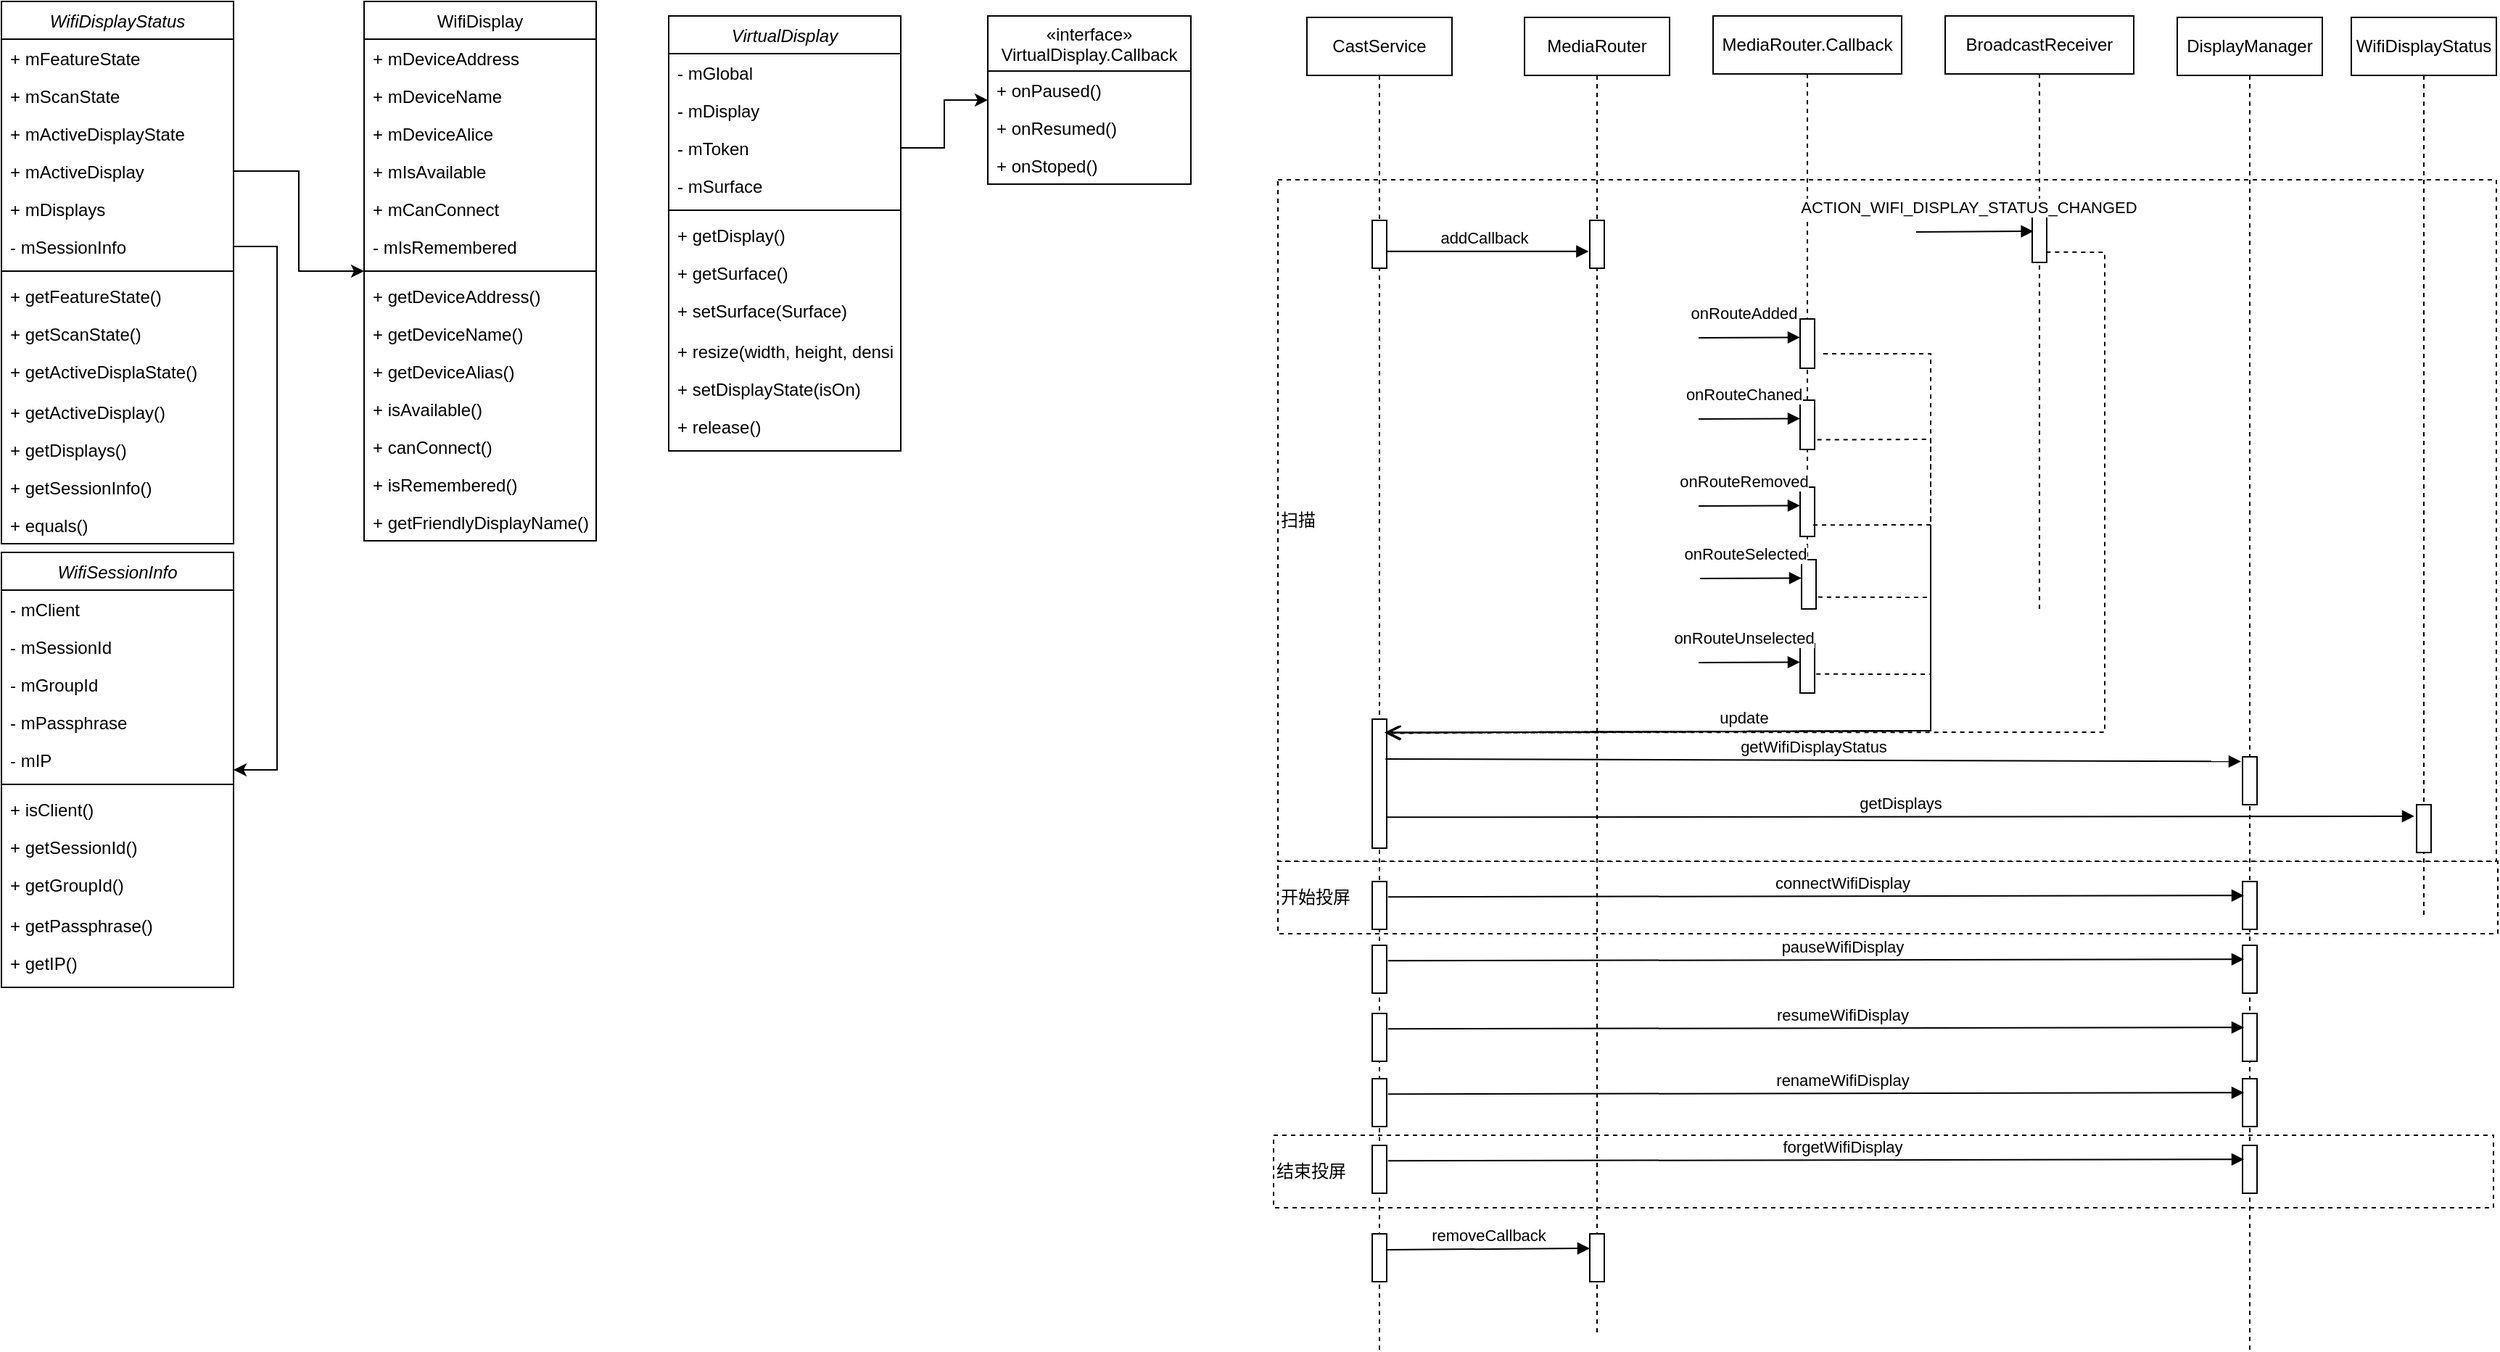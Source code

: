 <mxfile version="16.2.7" type="github" pages="4">
  <diagram id="C5RBs43oDa-KdzZeNtuy" name="miracast">
    <mxGraphModel dx="1673" dy="831" grid="1" gridSize="10" guides="1" tooltips="1" connect="1" arrows="1" fold="1" page="1" pageScale="1" pageWidth="827" pageHeight="1169" math="0" shadow="0">
      <root>
        <mxCell id="WIyWlLk6GJQsqaUBKTNV-0" />
        <mxCell id="WIyWlLk6GJQsqaUBKTNV-1" parent="WIyWlLk6GJQsqaUBKTNV-0" />
        <mxCell id="L5_SfHMchHdEU2mdU9Gc-167" value="结束投屏" style="rounded=0;whiteSpace=wrap;html=1;dashed=1;align=left;" vertex="1" parent="WIyWlLk6GJQsqaUBKTNV-1">
          <mxGeometry x="907" y="802" width="841" height="50" as="geometry" />
        </mxCell>
        <mxCell id="L5_SfHMchHdEU2mdU9Gc-164" value="开始投屏" style="rounded=0;whiteSpace=wrap;html=1;dashed=1;align=left;" vertex="1" parent="WIyWlLk6GJQsqaUBKTNV-1">
          <mxGeometry x="910" y="613" width="841" height="50" as="geometry" />
        </mxCell>
        <mxCell id="L5_SfHMchHdEU2mdU9Gc-163" value="扫描" style="rounded=0;whiteSpace=wrap;html=1;dashed=1;align=left;" vertex="1" parent="WIyWlLk6GJQsqaUBKTNV-1">
          <mxGeometry x="910" y="143" width="840" height="470" as="geometry" />
        </mxCell>
        <mxCell id="L5_SfHMchHdEU2mdU9Gc-0" value="WifiDisplayStatus" style="swimlane;fontStyle=2;align=center;verticalAlign=top;childLayout=stackLayout;horizontal=1;startSize=26;horizontalStack=0;resizeParent=1;resizeLast=0;collapsible=1;marginBottom=0;rounded=0;shadow=0;strokeWidth=1;" vertex="1" parent="WIyWlLk6GJQsqaUBKTNV-1">
          <mxGeometry x="30" y="20" width="160" height="374" as="geometry">
            <mxRectangle x="220" y="120" width="160" height="26" as="alternateBounds" />
          </mxGeometry>
        </mxCell>
        <mxCell id="L5_SfHMchHdEU2mdU9Gc-1" value="+ mFeatureState" style="text;align=left;verticalAlign=top;spacingLeft=4;spacingRight=4;overflow=hidden;rotatable=0;points=[[0,0.5],[1,0.5]];portConstraint=eastwest;" vertex="1" parent="L5_SfHMchHdEU2mdU9Gc-0">
          <mxGeometry y="26" width="160" height="26" as="geometry" />
        </mxCell>
        <mxCell id="L5_SfHMchHdEU2mdU9Gc-2" value="+ mScanState" style="text;strokeColor=none;fillColor=none;align=left;verticalAlign=top;spacingLeft=4;spacingRight=4;overflow=hidden;rotatable=0;points=[[0,0.5],[1,0.5]];portConstraint=eastwest;" vertex="1" parent="L5_SfHMchHdEU2mdU9Gc-0">
          <mxGeometry y="52" width="160" height="26" as="geometry" />
        </mxCell>
        <mxCell id="L5_SfHMchHdEU2mdU9Gc-3" value="+ mActiveDisplayState&#xa;" style="text;align=left;verticalAlign=top;spacingLeft=4;spacingRight=4;overflow=hidden;rotatable=0;points=[[0,0.5],[1,0.5]];portConstraint=eastwest;rounded=0;shadow=0;html=0;" vertex="1" parent="L5_SfHMchHdEU2mdU9Gc-0">
          <mxGeometry y="78" width="160" height="26" as="geometry" />
        </mxCell>
        <mxCell id="L5_SfHMchHdEU2mdU9Gc-4" value="+ mActiveDisplay" style="text;align=left;verticalAlign=top;spacingLeft=4;spacingRight=4;overflow=hidden;rotatable=0;points=[[0,0.5],[1,0.5]];portConstraint=eastwest;rounded=0;shadow=0;html=0;" vertex="1" parent="L5_SfHMchHdEU2mdU9Gc-0">
          <mxGeometry y="104" width="160" height="26" as="geometry" />
        </mxCell>
        <mxCell id="L5_SfHMchHdEU2mdU9Gc-5" value="+ mDisplays" style="text;strokeColor=none;fillColor=none;align=left;verticalAlign=top;spacingLeft=4;spacingRight=4;overflow=hidden;rotatable=0;points=[[0,0.5],[1,0.5]];portConstraint=eastwest;" vertex="1" parent="L5_SfHMchHdEU2mdU9Gc-0">
          <mxGeometry y="130" width="160" height="26" as="geometry" />
        </mxCell>
        <mxCell id="L5_SfHMchHdEU2mdU9Gc-6" value="- mSessionInfo" style="text;strokeColor=none;fillColor=none;align=left;verticalAlign=top;spacingLeft=4;spacingRight=4;overflow=hidden;rotatable=0;points=[[0,0.5],[1,0.5]];portConstraint=eastwest;" vertex="1" parent="L5_SfHMchHdEU2mdU9Gc-0">
          <mxGeometry y="156" width="160" height="26" as="geometry" />
        </mxCell>
        <mxCell id="L5_SfHMchHdEU2mdU9Gc-7" value="" style="line;html=1;strokeWidth=1;align=left;verticalAlign=middle;spacingTop=-1;spacingLeft=3;spacingRight=3;rotatable=0;labelPosition=right;points=[];portConstraint=eastwest;" vertex="1" parent="L5_SfHMchHdEU2mdU9Gc-0">
          <mxGeometry y="182" width="160" height="8" as="geometry" />
        </mxCell>
        <mxCell id="L5_SfHMchHdEU2mdU9Gc-8" value="+ getFeatureState()" style="text;strokeColor=none;fillColor=none;align=left;verticalAlign=top;spacingLeft=4;spacingRight=4;overflow=hidden;rotatable=0;points=[[0,0.5],[1,0.5]];portConstraint=eastwest;" vertex="1" parent="L5_SfHMchHdEU2mdU9Gc-0">
          <mxGeometry y="190" width="160" height="26" as="geometry" />
        </mxCell>
        <mxCell id="L5_SfHMchHdEU2mdU9Gc-9" value="+ getScanState()" style="text;align=left;verticalAlign=top;spacingLeft=4;spacingRight=4;overflow=hidden;rotatable=0;points=[[0,0.5],[1,0.5]];portConstraint=eastwest;" vertex="1" parent="L5_SfHMchHdEU2mdU9Gc-0">
          <mxGeometry y="216" width="160" height="26" as="geometry" />
        </mxCell>
        <mxCell id="L5_SfHMchHdEU2mdU9Gc-10" value="+ getActiveDisplaState()" style="text;strokeColor=none;fillColor=none;align=left;verticalAlign=top;spacingLeft=4;spacingRight=4;overflow=hidden;rotatable=0;points=[[0,0.5],[1,0.5]];portConstraint=eastwest;" vertex="1" parent="L5_SfHMchHdEU2mdU9Gc-0">
          <mxGeometry y="242" width="160" height="28" as="geometry" />
        </mxCell>
        <mxCell id="L5_SfHMchHdEU2mdU9Gc-11" value="+ getActiveDisplay()" style="text;strokeColor=none;fillColor=none;align=left;verticalAlign=top;spacingLeft=4;spacingRight=4;overflow=hidden;rotatable=0;points=[[0,0.5],[1,0.5]];portConstraint=eastwest;" vertex="1" parent="L5_SfHMchHdEU2mdU9Gc-0">
          <mxGeometry y="270" width="160" height="26" as="geometry" />
        </mxCell>
        <mxCell id="L5_SfHMchHdEU2mdU9Gc-12" value="+ getDisplays()" style="text;strokeColor=none;fillColor=none;align=left;verticalAlign=top;spacingLeft=4;spacingRight=4;overflow=hidden;rotatable=0;points=[[0,0.5],[1,0.5]];portConstraint=eastwest;" vertex="1" parent="L5_SfHMchHdEU2mdU9Gc-0">
          <mxGeometry y="296" width="160" height="26" as="geometry" />
        </mxCell>
        <mxCell id="L5_SfHMchHdEU2mdU9Gc-13" value="+ getSessionInfo()" style="text;strokeColor=none;fillColor=none;align=left;verticalAlign=top;spacingLeft=4;spacingRight=4;overflow=hidden;rotatable=0;points=[[0,0.5],[1,0.5]];portConstraint=eastwest;" vertex="1" parent="L5_SfHMchHdEU2mdU9Gc-0">
          <mxGeometry y="322" width="160" height="26" as="geometry" />
        </mxCell>
        <mxCell id="L5_SfHMchHdEU2mdU9Gc-214" value="+ equals()" style="text;strokeColor=none;fillColor=none;align=left;verticalAlign=top;spacingLeft=4;spacingRight=4;overflow=hidden;rotatable=0;points=[[0,0.5],[1,0.5]];portConstraint=eastwest;" vertex="1" parent="L5_SfHMchHdEU2mdU9Gc-0">
          <mxGeometry y="348" width="160" height="26" as="geometry" />
        </mxCell>
        <mxCell id="L5_SfHMchHdEU2mdU9Gc-14" value="WifiDisplay" style="swimlane;fontStyle=0;align=center;verticalAlign=top;childLayout=stackLayout;horizontal=1;startSize=26;horizontalStack=0;resizeParent=1;resizeLast=0;collapsible=1;marginBottom=0;rounded=0;shadow=0;strokeWidth=1;" vertex="1" parent="WIyWlLk6GJQsqaUBKTNV-1">
          <mxGeometry x="280" y="20" width="160" height="372" as="geometry">
            <mxRectangle x="550" y="140" width="160" height="26" as="alternateBounds" />
          </mxGeometry>
        </mxCell>
        <mxCell id="L5_SfHMchHdEU2mdU9Gc-15" value="+ mDeviceAddress" style="text;align=left;verticalAlign=top;spacingLeft=4;spacingRight=4;overflow=hidden;rotatable=0;points=[[0,0.5],[1,0.5]];portConstraint=eastwest;" vertex="1" parent="L5_SfHMchHdEU2mdU9Gc-14">
          <mxGeometry y="26" width="160" height="26" as="geometry" />
        </mxCell>
        <mxCell id="L5_SfHMchHdEU2mdU9Gc-16" value="+ mDeviceName" style="text;align=left;verticalAlign=top;spacingLeft=4;spacingRight=4;overflow=hidden;rotatable=0;points=[[0,0.5],[1,0.5]];portConstraint=eastwest;rounded=0;shadow=0;html=0;" vertex="1" parent="L5_SfHMchHdEU2mdU9Gc-14">
          <mxGeometry y="52" width="160" height="26" as="geometry" />
        </mxCell>
        <mxCell id="L5_SfHMchHdEU2mdU9Gc-17" value="+ mDeviceAlice" style="text;align=left;verticalAlign=top;spacingLeft=4;spacingRight=4;overflow=hidden;rotatable=0;points=[[0,0.5],[1,0.5]];portConstraint=eastwest;rounded=0;shadow=0;html=0;" vertex="1" parent="L5_SfHMchHdEU2mdU9Gc-14">
          <mxGeometry y="78" width="160" height="26" as="geometry" />
        </mxCell>
        <mxCell id="L5_SfHMchHdEU2mdU9Gc-18" value="+ mIsAvailable" style="text;align=left;verticalAlign=top;spacingLeft=4;spacingRight=4;overflow=hidden;rotatable=0;points=[[0,0.5],[1,0.5]];portConstraint=eastwest;rounded=0;shadow=0;html=0;" vertex="1" parent="L5_SfHMchHdEU2mdU9Gc-14">
          <mxGeometry y="104" width="160" height="26" as="geometry" />
        </mxCell>
        <mxCell id="L5_SfHMchHdEU2mdU9Gc-19" value="+ mCanConnect&#xa;" style="text;align=left;verticalAlign=top;spacingLeft=4;spacingRight=4;overflow=hidden;rotatable=0;points=[[0,0.5],[1,0.5]];portConstraint=eastwest;rounded=0;shadow=0;html=0;" vertex="1" parent="L5_SfHMchHdEU2mdU9Gc-14">
          <mxGeometry y="130" width="160" height="26" as="geometry" />
        </mxCell>
        <mxCell id="L5_SfHMchHdEU2mdU9Gc-20" value="- mIsRemembered" style="text;strokeColor=none;fillColor=none;align=left;verticalAlign=top;spacingLeft=4;spacingRight=4;overflow=hidden;rotatable=0;points=[[0,0.5],[1,0.5]];portConstraint=eastwest;" vertex="1" parent="L5_SfHMchHdEU2mdU9Gc-14">
          <mxGeometry y="156" width="160" height="26" as="geometry" />
        </mxCell>
        <mxCell id="L5_SfHMchHdEU2mdU9Gc-21" value="" style="line;html=1;strokeWidth=1;align=left;verticalAlign=middle;spacingTop=-1;spacingLeft=3;spacingRight=3;rotatable=0;labelPosition=right;points=[];portConstraint=eastwest;" vertex="1" parent="L5_SfHMchHdEU2mdU9Gc-14">
          <mxGeometry y="182" width="160" height="8" as="geometry" />
        </mxCell>
        <mxCell id="L5_SfHMchHdEU2mdU9Gc-22" value="+ getDeviceAddress()" style="text;align=left;verticalAlign=top;spacingLeft=4;spacingRight=4;overflow=hidden;rotatable=0;points=[[0,0.5],[1,0.5]];portConstraint=eastwest;" vertex="1" parent="L5_SfHMchHdEU2mdU9Gc-14">
          <mxGeometry y="190" width="160" height="26" as="geometry" />
        </mxCell>
        <mxCell id="L5_SfHMchHdEU2mdU9Gc-23" value="+ getDeviceName()" style="text;strokeColor=none;fillColor=none;align=left;verticalAlign=top;spacingLeft=4;spacingRight=4;overflow=hidden;rotatable=0;points=[[0,0.5],[1,0.5]];portConstraint=eastwest;" vertex="1" parent="L5_SfHMchHdEU2mdU9Gc-14">
          <mxGeometry y="216" width="160" height="26" as="geometry" />
        </mxCell>
        <mxCell id="L5_SfHMchHdEU2mdU9Gc-24" value="+ getDeviceAlias()" style="text;strokeColor=none;fillColor=none;align=left;verticalAlign=top;spacingLeft=4;spacingRight=4;overflow=hidden;rotatable=0;points=[[0,0.5],[1,0.5]];portConstraint=eastwest;" vertex="1" parent="L5_SfHMchHdEU2mdU9Gc-14">
          <mxGeometry y="242" width="160" height="26" as="geometry" />
        </mxCell>
        <mxCell id="L5_SfHMchHdEU2mdU9Gc-25" value="+ isAvailable()" style="text;strokeColor=none;fillColor=none;align=left;verticalAlign=top;spacingLeft=4;spacingRight=4;overflow=hidden;rotatable=0;points=[[0,0.5],[1,0.5]];portConstraint=eastwest;" vertex="1" parent="L5_SfHMchHdEU2mdU9Gc-14">
          <mxGeometry y="268" width="160" height="26" as="geometry" />
        </mxCell>
        <mxCell id="L5_SfHMchHdEU2mdU9Gc-26" value="+ canConnect()" style="text;strokeColor=none;fillColor=none;align=left;verticalAlign=top;spacingLeft=4;spacingRight=4;overflow=hidden;rotatable=0;points=[[0,0.5],[1,0.5]];portConstraint=eastwest;" vertex="1" parent="L5_SfHMchHdEU2mdU9Gc-14">
          <mxGeometry y="294" width="160" height="26" as="geometry" />
        </mxCell>
        <mxCell id="L5_SfHMchHdEU2mdU9Gc-27" value="+ isRemembered()" style="text;strokeColor=none;fillColor=none;align=left;verticalAlign=top;spacingLeft=4;spacingRight=4;overflow=hidden;rotatable=0;points=[[0,0.5],[1,0.5]];portConstraint=eastwest;" vertex="1" parent="L5_SfHMchHdEU2mdU9Gc-14">
          <mxGeometry y="320" width="160" height="26" as="geometry" />
        </mxCell>
        <mxCell id="L5_SfHMchHdEU2mdU9Gc-28" value="+ getFriendlyDisplayName()" style="text;align=left;verticalAlign=top;spacingLeft=4;spacingRight=4;overflow=hidden;rotatable=0;points=[[0,0.5],[1,0.5]];portConstraint=eastwest;" vertex="1" parent="L5_SfHMchHdEU2mdU9Gc-14">
          <mxGeometry y="346" width="160" height="26" as="geometry" />
        </mxCell>
        <mxCell id="L5_SfHMchHdEU2mdU9Gc-29" value="WifiSessionInfo" style="swimlane;fontStyle=2;align=center;verticalAlign=top;childLayout=stackLayout;horizontal=1;startSize=26;horizontalStack=0;resizeParent=1;resizeLast=0;collapsible=1;marginBottom=0;rounded=0;shadow=0;strokeWidth=1;" vertex="1" parent="WIyWlLk6GJQsqaUBKTNV-1">
          <mxGeometry x="30" y="400" width="160" height="300" as="geometry">
            <mxRectangle x="220" y="120" width="160" height="26" as="alternateBounds" />
          </mxGeometry>
        </mxCell>
        <mxCell id="L5_SfHMchHdEU2mdU9Gc-30" value="- mClient&#xa;" style="text;align=left;verticalAlign=top;spacingLeft=4;spacingRight=4;overflow=hidden;rotatable=0;points=[[0,0.5],[1,0.5]];portConstraint=eastwest;" vertex="1" parent="L5_SfHMchHdEU2mdU9Gc-29">
          <mxGeometry y="26" width="160" height="26" as="geometry" />
        </mxCell>
        <mxCell id="L5_SfHMchHdEU2mdU9Gc-31" value="- mSessionId" style="text;strokeColor=none;fillColor=none;align=left;verticalAlign=top;spacingLeft=4;spacingRight=4;overflow=hidden;rotatable=0;points=[[0,0.5],[1,0.5]];portConstraint=eastwest;" vertex="1" parent="L5_SfHMchHdEU2mdU9Gc-29">
          <mxGeometry y="52" width="160" height="26" as="geometry" />
        </mxCell>
        <mxCell id="L5_SfHMchHdEU2mdU9Gc-32" value="- mGroupId" style="text;align=left;verticalAlign=top;spacingLeft=4;spacingRight=4;overflow=hidden;rotatable=0;points=[[0,0.5],[1,0.5]];portConstraint=eastwest;rounded=0;shadow=0;html=0;" vertex="1" parent="L5_SfHMchHdEU2mdU9Gc-29">
          <mxGeometry y="78" width="160" height="26" as="geometry" />
        </mxCell>
        <mxCell id="L5_SfHMchHdEU2mdU9Gc-33" value="- mPassphrase" style="text;align=left;verticalAlign=top;spacingLeft=4;spacingRight=4;overflow=hidden;rotatable=0;points=[[0,0.5],[1,0.5]];portConstraint=eastwest;rounded=0;shadow=0;html=0;" vertex="1" parent="L5_SfHMchHdEU2mdU9Gc-29">
          <mxGeometry y="104" width="160" height="26" as="geometry" />
        </mxCell>
        <mxCell id="L5_SfHMchHdEU2mdU9Gc-34" value="- mIP" style="text;strokeColor=none;fillColor=none;align=left;verticalAlign=top;spacingLeft=4;spacingRight=4;overflow=hidden;rotatable=0;points=[[0,0.5],[1,0.5]];portConstraint=eastwest;" vertex="1" parent="L5_SfHMchHdEU2mdU9Gc-29">
          <mxGeometry y="130" width="160" height="26" as="geometry" />
        </mxCell>
        <mxCell id="L5_SfHMchHdEU2mdU9Gc-35" value="" style="line;html=1;strokeWidth=1;align=left;verticalAlign=middle;spacingTop=-1;spacingLeft=3;spacingRight=3;rotatable=0;labelPosition=right;points=[];portConstraint=eastwest;" vertex="1" parent="L5_SfHMchHdEU2mdU9Gc-29">
          <mxGeometry y="156" width="160" height="8" as="geometry" />
        </mxCell>
        <mxCell id="L5_SfHMchHdEU2mdU9Gc-36" value="+ isClient()" style="text;strokeColor=none;fillColor=none;align=left;verticalAlign=top;spacingLeft=4;spacingRight=4;overflow=hidden;rotatable=0;points=[[0,0.5],[1,0.5]];portConstraint=eastwest;" vertex="1" parent="L5_SfHMchHdEU2mdU9Gc-29">
          <mxGeometry y="164" width="160" height="26" as="geometry" />
        </mxCell>
        <mxCell id="L5_SfHMchHdEU2mdU9Gc-37" value="+ getSessionId()" style="text;align=left;verticalAlign=top;spacingLeft=4;spacingRight=4;overflow=hidden;rotatable=0;points=[[0,0.5],[1,0.5]];portConstraint=eastwest;" vertex="1" parent="L5_SfHMchHdEU2mdU9Gc-29">
          <mxGeometry y="190" width="160" height="26" as="geometry" />
        </mxCell>
        <mxCell id="L5_SfHMchHdEU2mdU9Gc-38" value="+ getGroupId()" style="text;strokeColor=none;fillColor=none;align=left;verticalAlign=top;spacingLeft=4;spacingRight=4;overflow=hidden;rotatable=0;points=[[0,0.5],[1,0.5]];portConstraint=eastwest;" vertex="1" parent="L5_SfHMchHdEU2mdU9Gc-29">
          <mxGeometry y="216" width="160" height="28" as="geometry" />
        </mxCell>
        <mxCell id="L5_SfHMchHdEU2mdU9Gc-39" value="+ getPassphrase()" style="text;strokeColor=none;fillColor=none;align=left;verticalAlign=top;spacingLeft=4;spacingRight=4;overflow=hidden;rotatable=0;points=[[0,0.5],[1,0.5]];portConstraint=eastwest;" vertex="1" parent="L5_SfHMchHdEU2mdU9Gc-29">
          <mxGeometry y="244" width="160" height="26" as="geometry" />
        </mxCell>
        <mxCell id="L5_SfHMchHdEU2mdU9Gc-40" value="+ getIP()" style="text;strokeColor=none;fillColor=none;align=left;verticalAlign=top;spacingLeft=4;spacingRight=4;overflow=hidden;rotatable=0;points=[[0,0.5],[1,0.5]];portConstraint=eastwest;" vertex="1" parent="L5_SfHMchHdEU2mdU9Gc-29">
          <mxGeometry y="270" width="160" height="26" as="geometry" />
        </mxCell>
        <mxCell id="L5_SfHMchHdEU2mdU9Gc-41" value="VirtualDisplay" style="swimlane;fontStyle=2;align=center;verticalAlign=top;childLayout=stackLayout;horizontal=1;startSize=26;horizontalStack=0;resizeParent=1;resizeLast=0;collapsible=1;marginBottom=0;rounded=0;shadow=0;strokeWidth=1;" vertex="1" parent="WIyWlLk6GJQsqaUBKTNV-1">
          <mxGeometry x="490" y="30" width="160" height="300" as="geometry">
            <mxRectangle x="220" y="120" width="160" height="26" as="alternateBounds" />
          </mxGeometry>
        </mxCell>
        <mxCell id="L5_SfHMchHdEU2mdU9Gc-42" value="- mGlobal" style="text;align=left;verticalAlign=top;spacingLeft=4;spacingRight=4;overflow=hidden;rotatable=0;points=[[0,0.5],[1,0.5]];portConstraint=eastwest;" vertex="1" parent="L5_SfHMchHdEU2mdU9Gc-41">
          <mxGeometry y="26" width="160" height="26" as="geometry" />
        </mxCell>
        <mxCell id="L5_SfHMchHdEU2mdU9Gc-43" value="- mDisplay" style="text;strokeColor=none;fillColor=none;align=left;verticalAlign=top;spacingLeft=4;spacingRight=4;overflow=hidden;rotatable=0;points=[[0,0.5],[1,0.5]];portConstraint=eastwest;" vertex="1" parent="L5_SfHMchHdEU2mdU9Gc-41">
          <mxGeometry y="52" width="160" height="26" as="geometry" />
        </mxCell>
        <mxCell id="L5_SfHMchHdEU2mdU9Gc-44" value="- mToken" style="text;align=left;verticalAlign=top;spacingLeft=4;spacingRight=4;overflow=hidden;rotatable=0;points=[[0,0.5],[1,0.5]];portConstraint=eastwest;rounded=0;shadow=0;html=0;" vertex="1" parent="L5_SfHMchHdEU2mdU9Gc-41">
          <mxGeometry y="78" width="160" height="26" as="geometry" />
        </mxCell>
        <mxCell id="L5_SfHMchHdEU2mdU9Gc-45" value="- mSurface" style="text;align=left;verticalAlign=top;spacingLeft=4;spacingRight=4;overflow=hidden;rotatable=0;points=[[0,0.5],[1,0.5]];portConstraint=eastwest;rounded=0;shadow=0;html=0;" vertex="1" parent="L5_SfHMchHdEU2mdU9Gc-41">
          <mxGeometry y="104" width="160" height="26" as="geometry" />
        </mxCell>
        <mxCell id="L5_SfHMchHdEU2mdU9Gc-46" value="" style="line;html=1;strokeWidth=1;align=left;verticalAlign=middle;spacingTop=-1;spacingLeft=3;spacingRight=3;rotatable=0;labelPosition=right;points=[];portConstraint=eastwest;" vertex="1" parent="L5_SfHMchHdEU2mdU9Gc-41">
          <mxGeometry y="130" width="160" height="8" as="geometry" />
        </mxCell>
        <mxCell id="L5_SfHMchHdEU2mdU9Gc-47" value="+ getDisplay()" style="text;strokeColor=none;fillColor=none;align=left;verticalAlign=top;spacingLeft=4;spacingRight=4;overflow=hidden;rotatable=0;points=[[0,0.5],[1,0.5]];portConstraint=eastwest;" vertex="1" parent="L5_SfHMchHdEU2mdU9Gc-41">
          <mxGeometry y="138" width="160" height="26" as="geometry" />
        </mxCell>
        <mxCell id="L5_SfHMchHdEU2mdU9Gc-48" value="+ getSurface()" style="text;align=left;verticalAlign=top;spacingLeft=4;spacingRight=4;overflow=hidden;rotatable=0;points=[[0,0.5],[1,0.5]];portConstraint=eastwest;" vertex="1" parent="L5_SfHMchHdEU2mdU9Gc-41">
          <mxGeometry y="164" width="160" height="26" as="geometry" />
        </mxCell>
        <mxCell id="L5_SfHMchHdEU2mdU9Gc-49" value="+ setSurface(Surface)" style="text;strokeColor=none;fillColor=none;align=left;verticalAlign=top;spacingLeft=4;spacingRight=4;overflow=hidden;rotatable=0;points=[[0,0.5],[1,0.5]];portConstraint=eastwest;" vertex="1" parent="L5_SfHMchHdEU2mdU9Gc-41">
          <mxGeometry y="190" width="160" height="28" as="geometry" />
        </mxCell>
        <mxCell id="L5_SfHMchHdEU2mdU9Gc-50" value="+ resize(width, height, densityDpi)" style="text;strokeColor=none;fillColor=none;align=left;verticalAlign=top;spacingLeft=4;spacingRight=4;overflow=hidden;rotatable=0;points=[[0,0.5],[1,0.5]];portConstraint=eastwest;" vertex="1" parent="L5_SfHMchHdEU2mdU9Gc-41">
          <mxGeometry y="218" width="160" height="26" as="geometry" />
        </mxCell>
        <mxCell id="L5_SfHMchHdEU2mdU9Gc-51" value="+ setDisplayState(isOn)" style="text;strokeColor=none;fillColor=none;align=left;verticalAlign=top;spacingLeft=4;spacingRight=4;overflow=hidden;rotatable=0;points=[[0,0.5],[1,0.5]];portConstraint=eastwest;" vertex="1" parent="L5_SfHMchHdEU2mdU9Gc-41">
          <mxGeometry y="244" width="160" height="26" as="geometry" />
        </mxCell>
        <mxCell id="L5_SfHMchHdEU2mdU9Gc-52" value="+ release()" style="text;strokeColor=none;fillColor=none;align=left;verticalAlign=top;spacingLeft=4;spacingRight=4;overflow=hidden;rotatable=0;points=[[0,0.5],[1,0.5]];portConstraint=eastwest;" vertex="1" parent="L5_SfHMchHdEU2mdU9Gc-41">
          <mxGeometry y="270" width="160" height="26" as="geometry" />
        </mxCell>
        <mxCell id="L5_SfHMchHdEU2mdU9Gc-53" value="«interface»&#xa;VirtualDisplay.Callback" style="swimlane;fontStyle=0;childLayout=stackLayout;horizontal=1;startSize=38;fillColor=none;horizontalStack=0;resizeParent=1;resizeParentMax=0;resizeLast=0;collapsible=1;marginBottom=0;" vertex="1" parent="WIyWlLk6GJQsqaUBKTNV-1">
          <mxGeometry x="710" y="30" width="140" height="116" as="geometry" />
        </mxCell>
        <mxCell id="L5_SfHMchHdEU2mdU9Gc-54" value="+ onPaused()" style="text;strokeColor=none;fillColor=none;align=left;verticalAlign=top;spacingLeft=4;spacingRight=4;overflow=hidden;rotatable=0;points=[[0,0.5],[1,0.5]];portConstraint=eastwest;" vertex="1" parent="L5_SfHMchHdEU2mdU9Gc-53">
          <mxGeometry y="38" width="140" height="26" as="geometry" />
        </mxCell>
        <mxCell id="L5_SfHMchHdEU2mdU9Gc-55" value="+ onResumed()" style="text;strokeColor=none;fillColor=none;align=left;verticalAlign=top;spacingLeft=4;spacingRight=4;overflow=hidden;rotatable=0;points=[[0,0.5],[1,0.5]];portConstraint=eastwest;" vertex="1" parent="L5_SfHMchHdEU2mdU9Gc-53">
          <mxGeometry y="64" width="140" height="26" as="geometry" />
        </mxCell>
        <mxCell id="L5_SfHMchHdEU2mdU9Gc-56" value="+ onStoped()" style="text;strokeColor=none;fillColor=none;align=left;verticalAlign=top;spacingLeft=4;spacingRight=4;overflow=hidden;rotatable=0;points=[[0,0.5],[1,0.5]];portConstraint=eastwest;" vertex="1" parent="L5_SfHMchHdEU2mdU9Gc-53">
          <mxGeometry y="90" width="140" height="26" as="geometry" />
        </mxCell>
        <mxCell id="L5_SfHMchHdEU2mdU9Gc-57" style="edgeStyle=orthogonalEdgeStyle;rounded=0;orthogonalLoop=1;jettySize=auto;html=1;" edge="1" parent="WIyWlLk6GJQsqaUBKTNV-1" source="L5_SfHMchHdEU2mdU9Gc-4" target="L5_SfHMchHdEU2mdU9Gc-14">
          <mxGeometry relative="1" as="geometry" />
        </mxCell>
        <mxCell id="L5_SfHMchHdEU2mdU9Gc-58" style="edgeStyle=orthogonalEdgeStyle;rounded=0;orthogonalLoop=1;jettySize=auto;html=1;" edge="1" parent="WIyWlLk6GJQsqaUBKTNV-1" source="L5_SfHMchHdEU2mdU9Gc-6" target="L5_SfHMchHdEU2mdU9Gc-29">
          <mxGeometry relative="1" as="geometry">
            <Array as="points">
              <mxPoint x="220" y="189" />
              <mxPoint x="220" y="550" />
            </Array>
          </mxGeometry>
        </mxCell>
        <mxCell id="L5_SfHMchHdEU2mdU9Gc-59" value="" style="edgeStyle=orthogonalEdgeStyle;rounded=0;orthogonalLoop=1;jettySize=auto;html=1;" edge="1" parent="WIyWlLk6GJQsqaUBKTNV-1" source="L5_SfHMchHdEU2mdU9Gc-44" target="L5_SfHMchHdEU2mdU9Gc-53">
          <mxGeometry relative="1" as="geometry" />
        </mxCell>
        <mxCell id="L5_SfHMchHdEU2mdU9Gc-60" value="MediaRouter" style="shape=umlLifeline;perimeter=lifelinePerimeter;whiteSpace=wrap;html=1;container=1;collapsible=0;recursiveResize=0;outlineConnect=0;" vertex="1" parent="WIyWlLk6GJQsqaUBKTNV-1">
          <mxGeometry x="1080" y="31" width="100" height="909" as="geometry" />
        </mxCell>
        <mxCell id="L5_SfHMchHdEU2mdU9Gc-62" value="" style="html=1;points=[];perimeter=orthogonalPerimeter;" vertex="1" parent="L5_SfHMchHdEU2mdU9Gc-60">
          <mxGeometry x="45" y="140" width="10" height="33" as="geometry" />
        </mxCell>
        <mxCell id="L5_SfHMchHdEU2mdU9Gc-216" value="" style="html=1;points=[];perimeter=orthogonalPerimeter;" vertex="1" parent="L5_SfHMchHdEU2mdU9Gc-60">
          <mxGeometry x="45" y="839" width="10" height="33" as="geometry" />
        </mxCell>
        <mxCell id="L5_SfHMchHdEU2mdU9Gc-61" value="MediaRouter.Callback" style="shape=umlLifeline;perimeter=lifelinePerimeter;whiteSpace=wrap;html=1;container=1;collapsible=0;recursiveResize=0;outlineConnect=0;" vertex="1" parent="WIyWlLk6GJQsqaUBKTNV-1">
          <mxGeometry x="1210" y="30" width="130" height="409" as="geometry" />
        </mxCell>
        <mxCell id="L5_SfHMchHdEU2mdU9Gc-68" value="" style="html=1;points=[];perimeter=orthogonalPerimeter;" vertex="1" parent="L5_SfHMchHdEU2mdU9Gc-61">
          <mxGeometry x="60" y="209" width="10" height="34" as="geometry" />
        </mxCell>
        <mxCell id="L5_SfHMchHdEU2mdU9Gc-69" value="onRouteAdded" style="html=1;verticalAlign=bottom;endArrow=block;rounded=0;entryX=0.083;entryY=0.5;entryDx=0;entryDy=0;entryPerimeter=0;" edge="1" parent="L5_SfHMchHdEU2mdU9Gc-61">
          <mxGeometry x="-0.097" y="8" width="80" relative="1" as="geometry">
            <mxPoint x="-10" y="222" as="sourcePoint" />
            <mxPoint x="60" y="221.71" as="targetPoint" />
            <mxPoint as="offset" />
          </mxGeometry>
        </mxCell>
        <mxCell id="L5_SfHMchHdEU2mdU9Gc-74" value="" style="html=1;points=[];perimeter=orthogonalPerimeter;" vertex="1" parent="L5_SfHMchHdEU2mdU9Gc-61">
          <mxGeometry x="60" y="265" width="10" height="34" as="geometry" />
        </mxCell>
        <mxCell id="L5_SfHMchHdEU2mdU9Gc-75" value="onRouteChaned" style="html=1;verticalAlign=bottom;endArrow=block;rounded=0;entryX=0.083;entryY=0.5;entryDx=0;entryDy=0;entryPerimeter=0;" edge="1" parent="L5_SfHMchHdEU2mdU9Gc-61">
          <mxGeometry x="-0.097" y="8" width="80" relative="1" as="geometry">
            <mxPoint x="-10" y="278" as="sourcePoint" />
            <mxPoint x="60" y="277.71" as="targetPoint" />
            <mxPoint as="offset" />
          </mxGeometry>
        </mxCell>
        <mxCell id="L5_SfHMchHdEU2mdU9Gc-76" value="" style="html=1;points=[];perimeter=orthogonalPerimeter;" vertex="1" parent="L5_SfHMchHdEU2mdU9Gc-61">
          <mxGeometry x="60" y="325" width="10" height="34" as="geometry" />
        </mxCell>
        <mxCell id="L5_SfHMchHdEU2mdU9Gc-77" value="onRouteRemoved" style="html=1;verticalAlign=bottom;endArrow=block;rounded=0;entryX=0.083;entryY=0.5;entryDx=0;entryDy=0;entryPerimeter=0;" edge="1" parent="L5_SfHMchHdEU2mdU9Gc-61">
          <mxGeometry x="-0.097" y="8" width="80" relative="1" as="geometry">
            <mxPoint x="-10" y="338" as="sourcePoint" />
            <mxPoint x="60" y="337.71" as="targetPoint" />
            <mxPoint as="offset" />
          </mxGeometry>
        </mxCell>
        <mxCell id="L5_SfHMchHdEU2mdU9Gc-78" value="" style="html=1;points=[];perimeter=orthogonalPerimeter;" vertex="1" parent="L5_SfHMchHdEU2mdU9Gc-61">
          <mxGeometry x="61" y="375" width="10" height="34" as="geometry" />
        </mxCell>
        <mxCell id="L5_SfHMchHdEU2mdU9Gc-79" value="onRouteSelected" style="html=1;verticalAlign=bottom;endArrow=block;rounded=0;entryX=0.083;entryY=0.5;entryDx=0;entryDy=0;entryPerimeter=0;" edge="1" parent="L5_SfHMchHdEU2mdU9Gc-61">
          <mxGeometry x="-0.097" y="8" width="80" relative="1" as="geometry">
            <mxPoint x="-9" y="388" as="sourcePoint" />
            <mxPoint x="61" y="387.71" as="targetPoint" />
            <mxPoint as="offset" />
          </mxGeometry>
        </mxCell>
        <mxCell id="L5_SfHMchHdEU2mdU9Gc-81" value="" style="html=1;points=[];perimeter=orthogonalPerimeter;" vertex="1" parent="L5_SfHMchHdEU2mdU9Gc-61">
          <mxGeometry x="60" y="433" width="10" height="34" as="geometry" />
        </mxCell>
        <mxCell id="L5_SfHMchHdEU2mdU9Gc-82" value="onRouteUnselected" style="html=1;verticalAlign=bottom;endArrow=block;rounded=0;entryX=0.083;entryY=0.5;entryDx=0;entryDy=0;entryPerimeter=0;" edge="1" parent="L5_SfHMchHdEU2mdU9Gc-61">
          <mxGeometry x="-0.097" y="8" width="80" relative="1" as="geometry">
            <mxPoint x="-10" y="446.0" as="sourcePoint" />
            <mxPoint x="60" y="445.71" as="targetPoint" />
            <mxPoint as="offset" />
          </mxGeometry>
        </mxCell>
        <mxCell id="L5_SfHMchHdEU2mdU9Gc-63" value="addCallback" style="html=1;verticalAlign=bottom;endArrow=block;rounded=0;entryX=-0.08;entryY=0.648;entryDx=0;entryDy=0;entryPerimeter=0;" edge="1" parent="WIyWlLk6GJQsqaUBKTNV-1" target="L5_SfHMchHdEU2mdU9Gc-62">
          <mxGeometry width="80" relative="1" as="geometry">
            <mxPoint x="979.5" y="192.384" as="sourcePoint" />
            <mxPoint x="1120" y="193" as="targetPoint" />
          </mxGeometry>
        </mxCell>
        <mxCell id="L5_SfHMchHdEU2mdU9Gc-64" value="BroadcastReceiver" style="shape=umlLifeline;perimeter=lifelinePerimeter;whiteSpace=wrap;html=1;container=1;collapsible=0;recursiveResize=0;outlineConnect=0;" vertex="1" parent="WIyWlLk6GJQsqaUBKTNV-1">
          <mxGeometry x="1370" y="30" width="130" height="409" as="geometry" />
        </mxCell>
        <mxCell id="L5_SfHMchHdEU2mdU9Gc-65" value="" style="html=1;points=[];perimeter=orthogonalPerimeter;" vertex="1" parent="L5_SfHMchHdEU2mdU9Gc-64">
          <mxGeometry x="60" y="127" width="10" height="43" as="geometry" />
        </mxCell>
        <mxCell id="L5_SfHMchHdEU2mdU9Gc-66" value="ACTION_WIFI_DISPLAY_STATUS_CHANGED" style="html=1;verticalAlign=bottom;endArrow=block;rounded=0;entryX=0.083;entryY=0.5;entryDx=0;entryDy=0;entryPerimeter=0;" edge="1" parent="WIyWlLk6GJQsqaUBKTNV-1" target="L5_SfHMchHdEU2mdU9Gc-65">
          <mxGeometry x="-0.097" y="8" width="80" relative="1" as="geometry">
            <mxPoint x="1350" y="179" as="sourcePoint" />
            <mxPoint x="1419.5" y="268.58" as="targetPoint" />
            <mxPoint as="offset" />
          </mxGeometry>
        </mxCell>
        <mxCell id="L5_SfHMchHdEU2mdU9Gc-83" value="CastService" style="shape=umlLifeline;perimeter=lifelinePerimeter;whiteSpace=wrap;html=1;container=1;collapsible=0;recursiveResize=0;outlineConnect=0;" vertex="1" parent="WIyWlLk6GJQsqaUBKTNV-1">
          <mxGeometry x="930" y="31" width="100" height="919" as="geometry" />
        </mxCell>
        <mxCell id="L5_SfHMchHdEU2mdU9Gc-84" value="" style="html=1;points=[];perimeter=orthogonalPerimeter;" vertex="1" parent="L5_SfHMchHdEU2mdU9Gc-83">
          <mxGeometry x="45" y="140" width="10" height="33" as="geometry" />
        </mxCell>
        <mxCell id="L5_SfHMchHdEU2mdU9Gc-87" value="" style="html=1;points=[];perimeter=orthogonalPerimeter;" vertex="1" parent="L5_SfHMchHdEU2mdU9Gc-83">
          <mxGeometry x="45" y="484" width="10" height="89" as="geometry" />
        </mxCell>
        <mxCell id="L5_SfHMchHdEU2mdU9Gc-107" value="" style="html=1;points=[];perimeter=orthogonalPerimeter;" vertex="1" parent="L5_SfHMchHdEU2mdU9Gc-83">
          <mxGeometry x="45" y="596" width="10" height="33" as="geometry" />
        </mxCell>
        <mxCell id="L5_SfHMchHdEU2mdU9Gc-215" value="" style="html=1;points=[];perimeter=orthogonalPerimeter;" vertex="1" parent="L5_SfHMchHdEU2mdU9Gc-83">
          <mxGeometry x="45" y="839" width="10" height="33" as="geometry" />
        </mxCell>
        <mxCell id="L5_SfHMchHdEU2mdU9Gc-86" value="" style="html=1;verticalAlign=bottom;endArrow=open;dashed=1;endSize=8;rounded=0;entryX=0.969;entryY=0.104;entryDx=0;entryDy=0;entryPerimeter=0;exitX=1.6;exitY=0.706;exitDx=0;exitDy=0;exitPerimeter=0;" edge="1" parent="WIyWlLk6GJQsqaUBKTNV-1" source="L5_SfHMchHdEU2mdU9Gc-68" target="L5_SfHMchHdEU2mdU9Gc-87">
          <mxGeometry relative="1" as="geometry">
            <mxPoint x="1270" y="263" as="sourcePoint" />
            <mxPoint x="1040" y="443" as="targetPoint" />
            <Array as="points">
              <mxPoint x="1360" y="263" />
              <mxPoint x="1360" y="383" />
              <mxPoint x="1360" y="523" />
            </Array>
          </mxGeometry>
        </mxCell>
        <mxCell id="L5_SfHMchHdEU2mdU9Gc-92" value="" style="html=1;verticalAlign=bottom;endArrow=open;dashed=1;endSize=8;rounded=0;exitX=1.186;exitY=0.803;exitDx=0;exitDy=0;exitPerimeter=0;entryX=0.92;entryY=0.11;entryDx=0;entryDy=0;entryPerimeter=0;" edge="1" parent="WIyWlLk6GJQsqaUBKTNV-1" source="L5_SfHMchHdEU2mdU9Gc-74" target="L5_SfHMchHdEU2mdU9Gc-87">
          <mxGeometry relative="1" as="geometry">
            <mxPoint x="1620" y="403" as="sourcePoint" />
            <mxPoint x="990" y="523" as="targetPoint" />
            <Array as="points">
              <mxPoint x="1360" y="322" />
              <mxPoint x="1360" y="523" />
            </Array>
          </mxGeometry>
        </mxCell>
        <mxCell id="L5_SfHMchHdEU2mdU9Gc-93" value="" style="html=1;verticalAlign=bottom;endArrow=open;dashed=1;endSize=8;rounded=0;exitX=0.9;exitY=0.769;exitDx=0;exitDy=0;exitPerimeter=0;entryX=0.957;entryY=0.282;entryDx=0;entryDy=0;entryPerimeter=0;" edge="1" parent="WIyWlLk6GJQsqaUBKTNV-1" source="L5_SfHMchHdEU2mdU9Gc-76">
          <mxGeometry relative="1" as="geometry">
            <mxPoint x="1281.86" y="322.302" as="sourcePoint" />
            <mxPoint x="984.57" y="524.306" as="targetPoint" />
            <Array as="points">
              <mxPoint x="1360" y="381" />
              <mxPoint x="1360" y="523" />
            </Array>
          </mxGeometry>
        </mxCell>
        <mxCell id="L5_SfHMchHdEU2mdU9Gc-94" value="" style="html=1;verticalAlign=bottom;endArrow=open;dashed=1;endSize=8;rounded=0;exitX=1.145;exitY=0.759;exitDx=0;exitDy=0;exitPerimeter=0;entryX=0.957;entryY=0.282;entryDx=0;entryDy=0;entryPerimeter=0;" edge="1" parent="WIyWlLk6GJQsqaUBKTNV-1" source="L5_SfHMchHdEU2mdU9Gc-78">
          <mxGeometry relative="1" as="geometry">
            <mxPoint x="1279" y="381.146" as="sourcePoint" />
            <mxPoint x="984.57" y="524.306" as="targetPoint" />
            <Array as="points">
              <mxPoint x="1360" y="431" />
              <mxPoint x="1360" y="523" />
            </Array>
          </mxGeometry>
        </mxCell>
        <mxCell id="L5_SfHMchHdEU2mdU9Gc-95" value="update" style="html=1;verticalAlign=bottom;endArrow=open;dashed=1;endSize=8;rounded=0;exitX=1.107;exitY=0.615;exitDx=0;exitDy=0;exitPerimeter=0;entryX=0.957;entryY=0.282;entryDx=0;entryDy=0;entryPerimeter=0;" edge="1" parent="WIyWlLk6GJQsqaUBKTNV-1" source="L5_SfHMchHdEU2mdU9Gc-81">
          <mxGeometry relative="1" as="geometry">
            <mxPoint x="1282.45" y="430.806" as="sourcePoint" />
            <mxPoint x="984.57" y="524.306" as="targetPoint" />
            <Array as="points">
              <mxPoint x="1360" y="484" />
              <mxPoint x="1360" y="523" />
            </Array>
          </mxGeometry>
        </mxCell>
        <mxCell id="L5_SfHMchHdEU2mdU9Gc-96" value="" style="html=1;verticalAlign=bottom;endArrow=open;dashed=1;endSize=8;rounded=0;entryX=0.943;entryY=0.281;entryDx=0;entryDy=0;entryPerimeter=0;exitX=0.969;exitY=0.834;exitDx=0;exitDy=0;exitPerimeter=0;" edge="1" parent="WIyWlLk6GJQsqaUBKTNV-1" source="L5_SfHMchHdEU2mdU9Gc-65">
          <mxGeometry relative="1" as="geometry">
            <mxPoint x="1285" y="263.004" as="sourcePoint" />
            <mxPoint x="983.43" y="524.273" as="targetPoint" />
            <Array as="points">
              <mxPoint x="1480" y="193" />
              <mxPoint x="1480" y="383" />
              <mxPoint x="1480" y="524" />
            </Array>
          </mxGeometry>
        </mxCell>
        <mxCell id="L5_SfHMchHdEU2mdU9Gc-97" value="DisplayManager" style="shape=umlLifeline;perimeter=lifelinePerimeter;whiteSpace=wrap;html=1;container=1;collapsible=0;recursiveResize=0;outlineConnect=0;" vertex="1" parent="WIyWlLk6GJQsqaUBKTNV-1">
          <mxGeometry x="1530" y="31" width="100" height="919" as="geometry" />
        </mxCell>
        <mxCell id="L5_SfHMchHdEU2mdU9Gc-99" value="" style="html=1;points=[];perimeter=orthogonalPerimeter;" vertex="1" parent="L5_SfHMchHdEU2mdU9Gc-97">
          <mxGeometry x="45" y="510" width="10" height="33" as="geometry" />
        </mxCell>
        <mxCell id="L5_SfHMchHdEU2mdU9Gc-108" value="" style="html=1;points=[];perimeter=orthogonalPerimeter;" vertex="1" parent="L5_SfHMchHdEU2mdU9Gc-97">
          <mxGeometry x="45" y="596" width="10" height="33" as="geometry" />
        </mxCell>
        <mxCell id="L5_SfHMchHdEU2mdU9Gc-101" value="getWifiDisplayStatus" style="html=1;verticalAlign=bottom;endArrow=block;rounded=0;exitX=0.912;exitY=0.309;exitDx=0;exitDy=0;exitPerimeter=0;entryX=-0.1;entryY=0.097;entryDx=0;entryDy=0;entryPerimeter=0;" edge="1" parent="WIyWlLk6GJQsqaUBKTNV-1" source="L5_SfHMchHdEU2mdU9Gc-87" target="L5_SfHMchHdEU2mdU9Gc-99">
          <mxGeometry width="80" relative="1" as="geometry">
            <mxPoint x="1000" y="543" as="sourcePoint" />
            <mxPoint x="1080" y="543" as="targetPoint" />
          </mxGeometry>
        </mxCell>
        <mxCell id="L5_SfHMchHdEU2mdU9Gc-103" value="WifiDisplayStatus" style="shape=umlLifeline;perimeter=lifelinePerimeter;whiteSpace=wrap;html=1;container=1;collapsible=0;recursiveResize=0;outlineConnect=0;" vertex="1" parent="WIyWlLk6GJQsqaUBKTNV-1">
          <mxGeometry x="1650" y="31" width="100" height="619" as="geometry" />
        </mxCell>
        <mxCell id="L5_SfHMchHdEU2mdU9Gc-104" value="" style="html=1;points=[];perimeter=orthogonalPerimeter;" vertex="1" parent="L5_SfHMchHdEU2mdU9Gc-103">
          <mxGeometry x="45" y="543" width="10" height="33" as="geometry" />
        </mxCell>
        <mxCell id="L5_SfHMchHdEU2mdU9Gc-105" value="getDisplays" style="html=1;verticalAlign=bottom;endArrow=block;rounded=0;exitX=0.975;exitY=0.76;exitDx=0;exitDy=0;exitPerimeter=0;entryX=-0.15;entryY=0.242;entryDx=0;entryDy=0;entryPerimeter=0;" edge="1" parent="WIyWlLk6GJQsqaUBKTNV-1" source="L5_SfHMchHdEU2mdU9Gc-87" target="L5_SfHMchHdEU2mdU9Gc-104">
          <mxGeometry width="80" relative="1" as="geometry">
            <mxPoint x="1100" y="593.001" as="sourcePoint" />
            <mxPoint x="1689.88" y="594.701" as="targetPoint" />
          </mxGeometry>
        </mxCell>
        <mxCell id="L5_SfHMchHdEU2mdU9Gc-109" value="connectWifiDisplay" style="html=1;verticalAlign=bottom;endArrow=block;rounded=0;exitX=1.091;exitY=0.322;exitDx=0;exitDy=0;exitPerimeter=0;entryX=0.1;entryY=0.292;entryDx=0;entryDy=0;entryPerimeter=0;" edge="1" parent="WIyWlLk6GJQsqaUBKTNV-1" source="L5_SfHMchHdEU2mdU9Gc-107" target="L5_SfHMchHdEU2mdU9Gc-108">
          <mxGeometry x="0.061" width="80" relative="1" as="geometry">
            <mxPoint x="994.75" y="596.64" as="sourcePoint" />
            <mxPoint x="1703.5" y="595.986" as="targetPoint" />
            <mxPoint as="offset" />
          </mxGeometry>
        </mxCell>
        <mxCell id="L5_SfHMchHdEU2mdU9Gc-111" value="" style="html=1;points=[];perimeter=orthogonalPerimeter;" vertex="1" parent="WIyWlLk6GJQsqaUBKTNV-1">
          <mxGeometry x="975" y="671" width="10" height="33" as="geometry" />
        </mxCell>
        <mxCell id="L5_SfHMchHdEU2mdU9Gc-112" value="" style="html=1;points=[];perimeter=orthogonalPerimeter;" vertex="1" parent="WIyWlLk6GJQsqaUBKTNV-1">
          <mxGeometry x="1575" y="671" width="10" height="33" as="geometry" />
        </mxCell>
        <mxCell id="L5_SfHMchHdEU2mdU9Gc-113" value="pauseWifiDisplay" style="html=1;verticalAlign=bottom;endArrow=block;rounded=0;exitX=1.091;exitY=0.322;exitDx=0;exitDy=0;exitPerimeter=0;entryX=0.1;entryY=0.292;entryDx=0;entryDy=0;entryPerimeter=0;" edge="1" parent="WIyWlLk6GJQsqaUBKTNV-1" source="L5_SfHMchHdEU2mdU9Gc-111" target="L5_SfHMchHdEU2mdU9Gc-112">
          <mxGeometry x="0.061" width="80" relative="1" as="geometry">
            <mxPoint x="994.75" y="640.64" as="sourcePoint" />
            <mxPoint x="1703.5" y="639.986" as="targetPoint" />
            <mxPoint as="offset" />
          </mxGeometry>
        </mxCell>
        <mxCell id="L5_SfHMchHdEU2mdU9Gc-114" value="" style="html=1;points=[];perimeter=orthogonalPerimeter;" vertex="1" parent="WIyWlLk6GJQsqaUBKTNV-1">
          <mxGeometry x="975" y="718" width="10" height="33" as="geometry" />
        </mxCell>
        <mxCell id="L5_SfHMchHdEU2mdU9Gc-115" value="" style="html=1;points=[];perimeter=orthogonalPerimeter;" vertex="1" parent="WIyWlLk6GJQsqaUBKTNV-1">
          <mxGeometry x="1575" y="718" width="10" height="33" as="geometry" />
        </mxCell>
        <mxCell id="L5_SfHMchHdEU2mdU9Gc-116" value="resumeWifiDisplay" style="html=1;verticalAlign=bottom;endArrow=block;rounded=0;exitX=1.091;exitY=0.322;exitDx=0;exitDy=0;exitPerimeter=0;entryX=0.1;entryY=0.292;entryDx=0;entryDy=0;entryPerimeter=0;" edge="1" parent="WIyWlLk6GJQsqaUBKTNV-1" source="L5_SfHMchHdEU2mdU9Gc-114" target="L5_SfHMchHdEU2mdU9Gc-115">
          <mxGeometry x="0.061" width="80" relative="1" as="geometry">
            <mxPoint x="994.75" y="687.64" as="sourcePoint" />
            <mxPoint x="1703.5" y="686.986" as="targetPoint" />
            <mxPoint as="offset" />
          </mxGeometry>
        </mxCell>
        <mxCell id="L5_SfHMchHdEU2mdU9Gc-117" value="" style="html=1;points=[];perimeter=orthogonalPerimeter;" vertex="1" parent="WIyWlLk6GJQsqaUBKTNV-1">
          <mxGeometry x="975" y="763" width="10" height="33" as="geometry" />
        </mxCell>
        <mxCell id="L5_SfHMchHdEU2mdU9Gc-118" value="" style="html=1;points=[];perimeter=orthogonalPerimeter;" vertex="1" parent="WIyWlLk6GJQsqaUBKTNV-1">
          <mxGeometry x="1575" y="763" width="10" height="33" as="geometry" />
        </mxCell>
        <mxCell id="L5_SfHMchHdEU2mdU9Gc-119" value="renameWifiDisplay" style="html=1;verticalAlign=bottom;endArrow=block;rounded=0;exitX=1.091;exitY=0.322;exitDx=0;exitDy=0;exitPerimeter=0;entryX=0.1;entryY=0.292;entryDx=0;entryDy=0;entryPerimeter=0;" edge="1" parent="WIyWlLk6GJQsqaUBKTNV-1" source="L5_SfHMchHdEU2mdU9Gc-117" target="L5_SfHMchHdEU2mdU9Gc-118">
          <mxGeometry x="0.061" width="80" relative="1" as="geometry">
            <mxPoint x="994.75" y="732.64" as="sourcePoint" />
            <mxPoint x="1703.5" y="731.986" as="targetPoint" />
            <mxPoint as="offset" />
          </mxGeometry>
        </mxCell>
        <mxCell id="L5_SfHMchHdEU2mdU9Gc-120" value="" style="html=1;points=[];perimeter=orthogonalPerimeter;" vertex="1" parent="WIyWlLk6GJQsqaUBKTNV-1">
          <mxGeometry x="975" y="809" width="10" height="33" as="geometry" />
        </mxCell>
        <mxCell id="L5_SfHMchHdEU2mdU9Gc-121" value="" style="html=1;points=[];perimeter=orthogonalPerimeter;" vertex="1" parent="WIyWlLk6GJQsqaUBKTNV-1">
          <mxGeometry x="1575" y="809" width="10" height="33" as="geometry" />
        </mxCell>
        <mxCell id="L5_SfHMchHdEU2mdU9Gc-122" value="forgetWifiDisplay" style="html=1;verticalAlign=bottom;endArrow=block;rounded=0;exitX=1.091;exitY=0.322;exitDx=0;exitDy=0;exitPerimeter=0;entryX=0.1;entryY=0.292;entryDx=0;entryDy=0;entryPerimeter=0;" edge="1" parent="WIyWlLk6GJQsqaUBKTNV-1" source="L5_SfHMchHdEU2mdU9Gc-120" target="L5_SfHMchHdEU2mdU9Gc-121">
          <mxGeometry x="0.061" width="80" relative="1" as="geometry">
            <mxPoint x="994.75" y="778.64" as="sourcePoint" />
            <mxPoint x="1703.5" y="777.986" as="targetPoint" />
            <mxPoint as="offset" />
          </mxGeometry>
        </mxCell>
        <mxCell id="L5_SfHMchHdEU2mdU9Gc-217" value="removeCallback" style="html=1;verticalAlign=bottom;endArrow=block;rounded=0;entryX=0;entryY=0.303;entryDx=0;entryDy=0;entryPerimeter=0;exitX=1;exitY=0.333;exitDx=0;exitDy=0;exitPerimeter=0;" edge="1" parent="WIyWlLk6GJQsqaUBKTNV-1" source="L5_SfHMchHdEU2mdU9Gc-215" target="L5_SfHMchHdEU2mdU9Gc-216">
          <mxGeometry width="80" relative="1" as="geometry">
            <mxPoint x="760" y="763.004" as="sourcePoint" />
            <mxPoint x="904.7" y="763.004" as="targetPoint" />
          </mxGeometry>
        </mxCell>
      </root>
    </mxGraphModel>
  </diagram>
  <diagram id="OTpUUvQbcwXTx3WEWbF5" name="lebo">
    <mxGraphModel dx="377" dy="1009" grid="1" gridSize="10" guides="1" tooltips="1" connect="1" arrows="1" fold="1" page="1" pageScale="1" pageWidth="827" pageHeight="1169" math="0" shadow="0">
      <root>
        <mxCell id="Y4Mjrn0-gTD6p8KW61YH-0" />
        <mxCell id="Y4Mjrn0-gTD6p8KW61YH-1" parent="Y4Mjrn0-gTD6p8KW61YH-0" />
        <mxCell id="XjbFzci83kuMNb4N5Gru-0" value="结束投屏" style="rounded=0;whiteSpace=wrap;html=1;dashed=1;align=left;" vertex="1" parent="Y4Mjrn0-gTD6p8KW61YH-1">
          <mxGeometry x="2020" y="663" width="813" height="98" as="geometry" />
        </mxCell>
        <mxCell id="XjbFzci83kuMNb4N5Gru-1" value="开始投屏" style="rounded=0;whiteSpace=wrap;html=1;dashed=1;align=left;" vertex="1" parent="Y4Mjrn0-gTD6p8KW61YH-1">
          <mxGeometry x="2020" y="401" width="813" height="169" as="geometry" />
        </mxCell>
        <mxCell id="XjbFzci83kuMNb4N5Gru-2" value="扫描" style="rounded=0;whiteSpace=wrap;html=1;dashed=1;align=left;" vertex="1" parent="Y4Mjrn0-gTD6p8KW61YH-1">
          <mxGeometry x="2020" y="237" width="695" height="150" as="geometry" />
        </mxCell>
        <mxCell id="XjbFzci83kuMNb4N5Gru-3" value="LelinkSourceSDK" style="shape=umlLifeline;perimeter=lifelinePerimeter;whiteSpace=wrap;html=1;container=1;collapsible=0;recursiveResize=0;outlineConnect=0;" vertex="1" parent="Y4Mjrn0-gTD6p8KW61YH-1">
          <mxGeometry x="2170" y="41" width="100" height="839" as="geometry" />
        </mxCell>
        <mxCell id="XjbFzci83kuMNb4N5Gru-4" value="" style="html=1;points=[];perimeter=orthogonalPerimeter;" vertex="1" parent="XjbFzci83kuMNb4N5Gru-3">
          <mxGeometry x="45" y="79" width="10" height="61" as="geometry" />
        </mxCell>
        <mxCell id="XjbFzci83kuMNb4N5Gru-5" value="" style="html=1;points=[];perimeter=orthogonalPerimeter;" vertex="1" parent="XjbFzci83kuMNb4N5Gru-3">
          <mxGeometry x="45" y="208.5" width="10" height="21.5" as="geometry" />
        </mxCell>
        <mxCell id="XjbFzci83kuMNb4N5Gru-6" value="" style="html=1;points=[];perimeter=orthogonalPerimeter;" vertex="1" parent="XjbFzci83kuMNb4N5Gru-3">
          <mxGeometry x="45" y="381" width="10" height="21" as="geometry" />
        </mxCell>
        <mxCell id="XjbFzci83kuMNb4N5Gru-7" value="" style="html=1;points=[];perimeter=orthogonalPerimeter;" vertex="1" parent="XjbFzci83kuMNb4N5Gru-3">
          <mxGeometry x="45" y="453" width="10" height="21" as="geometry" />
        </mxCell>
        <mxCell id="XjbFzci83kuMNb4N5Gru-8" value="" style="html=1;points=[];perimeter=orthogonalPerimeter;" vertex="1" parent="XjbFzci83kuMNb4N5Gru-3">
          <mxGeometry x="-95" y="453" width="10" height="21" as="geometry" />
        </mxCell>
        <mxCell id="XjbFzci83kuMNb4N5Gru-9" value="connect" style="html=1;verticalAlign=bottom;endArrow=block;rounded=0;exitX=1.056;exitY=0.164;exitDx=0;exitDy=0;exitPerimeter=0;entryX=-0.051;entryY=0.219;entryDx=0;entryDy=0;entryPerimeter=0;" edge="1" parent="XjbFzci83kuMNb4N5Gru-3">
          <mxGeometry x="-0.0" y="-1" width="80" relative="1" as="geometry">
            <mxPoint x="-85" y="453.004" as="sourcePoint" />
            <mxPoint x="43.93" y="453.769" as="targetPoint" />
            <mxPoint as="offset" />
          </mxGeometry>
        </mxCell>
        <mxCell id="XjbFzci83kuMNb4N5Gru-10" value="" style="html=1;points=[];perimeter=orthogonalPerimeter;" vertex="1" parent="XjbFzci83kuMNb4N5Gru-3">
          <mxGeometry x="-95" y="560" width="10" height="21" as="geometry" />
        </mxCell>
        <mxCell id="XjbFzci83kuMNb4N5Gru-11" value="" style="html=1;points=[];perimeter=orthogonalPerimeter;" vertex="1" parent="XjbFzci83kuMNb4N5Gru-3">
          <mxGeometry x="45" y="750" width="10" height="20" as="geometry" />
        </mxCell>
        <mxCell id="XjbFzci83kuMNb4N5Gru-12" value="" style="html=1;points=[];perimeter=orthogonalPerimeter;" vertex="1" parent="XjbFzci83kuMNb4N5Gru-3">
          <mxGeometry x="-95" y="750" width="10" height="20" as="geometry" />
        </mxCell>
        <mxCell id="XjbFzci83kuMNb4N5Gru-13" value="unBindSdk" style="html=1;verticalAlign=bottom;endArrow=block;rounded=0;exitX=0.95;exitY=0.06;exitDx=0;exitDy=0;exitPerimeter=0;entryX=-0.05;entryY=0.044;entryDx=0;entryDy=0;entryPerimeter=0;" edge="1" parent="XjbFzci83kuMNb4N5Gru-3" source="XjbFzci83kuMNb4N5Gru-12" target="XjbFzci83kuMNb4N5Gru-11">
          <mxGeometry width="80" relative="1" as="geometry">
            <mxPoint x="-70" y="753" as="sourcePoint" />
            <mxPoint x="10" y="753" as="targetPoint" />
          </mxGeometry>
        </mxCell>
        <mxCell id="XjbFzci83kuMNb4N5Gru-14" value="" style="html=1;points=[];perimeter=orthogonalPerimeter;" vertex="1" parent="XjbFzci83kuMNb4N5Gru-3">
          <mxGeometry x="45" y="639" width="10" height="21" as="geometry" />
        </mxCell>
        <mxCell id="XjbFzci83kuMNb4N5Gru-15" value="" style="html=1;points=[];perimeter=orthogonalPerimeter;" vertex="1" parent="XjbFzci83kuMNb4N5Gru-3">
          <mxGeometry x="-95" y="639" width="10" height="21" as="geometry" />
        </mxCell>
        <mxCell id="XjbFzci83kuMNb4N5Gru-16" value="stopPlay" style="html=1;verticalAlign=bottom;endArrow=block;rounded=0;exitX=1.056;exitY=0.164;exitDx=0;exitDy=0;exitPerimeter=0;entryX=-0.051;entryY=0.219;entryDx=0;entryDy=0;entryPerimeter=0;" edge="1" parent="XjbFzci83kuMNb4N5Gru-3">
          <mxGeometry x="-0.0" y="-1" width="80" relative="1" as="geometry">
            <mxPoint x="-85" y="639.004" as="sourcePoint" />
            <mxPoint x="43.93" y="639.769" as="targetPoint" />
            <mxPoint as="offset" />
          </mxGeometry>
        </mxCell>
        <mxCell id="XjbFzci83kuMNb4N5Gru-17" value="CastService" style="shape=umlLifeline;perimeter=lifelinePerimeter;whiteSpace=wrap;html=1;container=1;collapsible=0;recursiveResize=0;outlineConnect=0;" vertex="1" parent="Y4Mjrn0-gTD6p8KW61YH-1">
          <mxGeometry x="2030" y="41" width="100" height="839" as="geometry" />
        </mxCell>
        <mxCell id="XjbFzci83kuMNb4N5Gru-18" value="" style="html=1;points=[];perimeter=orthogonalPerimeter;" vertex="1" parent="XjbFzci83kuMNb4N5Gru-17">
          <mxGeometry x="45" y="77" width="10" height="63" as="geometry" />
        </mxCell>
        <mxCell id="XjbFzci83kuMNb4N5Gru-19" value="" style="html=1;points=[];perimeter=orthogonalPerimeter;" vertex="1" parent="XjbFzci83kuMNb4N5Gru-17">
          <mxGeometry x="45" y="156" width="10" height="29" as="geometry" />
        </mxCell>
        <mxCell id="XjbFzci83kuMNb4N5Gru-20" value="" style="html=1;points=[];perimeter=orthogonalPerimeter;" vertex="1" parent="XjbFzci83kuMNb4N5Gru-17">
          <mxGeometry x="45" y="209" width="10" height="21" as="geometry" />
        </mxCell>
        <mxCell id="XjbFzci83kuMNb4N5Gru-21" value="" style="html=1;points=[];perimeter=orthogonalPerimeter;" vertex="1" parent="XjbFzci83kuMNb4N5Gru-17">
          <mxGeometry x="45" y="319" width="10" height="21" as="geometry" />
        </mxCell>
        <mxCell id="XjbFzci83kuMNb4N5Gru-22" value="" style="html=1;points=[];perimeter=orthogonalPerimeter;" vertex="1" parent="XjbFzci83kuMNb4N5Gru-17">
          <mxGeometry x="45" y="381" width="10" height="21" as="geometry" />
        </mxCell>
        <mxCell id="XjbFzci83kuMNb4N5Gru-23" value="addPinCodeToLelinkServiceInfo" style="html=1;verticalAlign=bottom;endArrow=block;rounded=0;exitX=1.056;exitY=0.164;exitDx=0;exitDy=0;exitPerimeter=0;entryX=-0.051;entryY=0.219;entryDx=0;entryDy=0;entryPerimeter=0;" edge="1" parent="XjbFzci83kuMNb4N5Gru-17">
          <mxGeometry x="-0.0" y="-1" width="80" relative="1" as="geometry">
            <mxPoint x="55" y="381.004" as="sourcePoint" />
            <mxPoint x="183.93" y="381.769" as="targetPoint" />
            <mxPoint as="offset" />
          </mxGeometry>
        </mxCell>
        <mxCell id="XjbFzci83kuMNb4N5Gru-24" value="" style="html=1;points=[];perimeter=orthogonalPerimeter;" vertex="1" parent="XjbFzci83kuMNb4N5Gru-17">
          <mxGeometry x="45" y="411" width="10" height="21" as="geometry" />
        </mxCell>
        <mxCell id="XjbFzci83kuMNb4N5Gru-25" value="setBindSdkListener" style="html=1;verticalAlign=bottom;endArrow=block;rounded=0;exitX=0.95;exitY=0.06;exitDx=0;exitDy=0;exitPerimeter=0;entryX=-0.05;entryY=0.044;entryDx=0;entryDy=0;entryPerimeter=0;" edge="1" parent="Y4Mjrn0-gTD6p8KW61YH-1" source="XjbFzci83kuMNb4N5Gru-18" target="XjbFzci83kuMNb4N5Gru-4">
          <mxGeometry width="80" relative="1" as="geometry">
            <mxPoint x="2100" y="120" as="sourcePoint" />
            <mxPoint x="2180" y="120" as="targetPoint" />
          </mxGeometry>
        </mxCell>
        <mxCell id="XjbFzci83kuMNb4N5Gru-26" value="setSdkInitInfo" style="html=1;verticalAlign=bottom;endArrow=block;rounded=0;exitX=1.15;exitY=0.223;exitDx=0;exitDy=0;exitPerimeter=0;entryX=0;entryY=0.206;entryDx=0;entryDy=0;entryPerimeter=0;" edge="1" parent="Y4Mjrn0-gTD6p8KW61YH-1">
          <mxGeometry width="80" relative="1" as="geometry">
            <mxPoint x="2086.5" y="145.509" as="sourcePoint" />
            <mxPoint x="2215" y="145.48" as="targetPoint" />
          </mxGeometry>
        </mxCell>
        <mxCell id="XjbFzci83kuMNb4N5Gru-27" value="bindSdk" style="html=1;verticalAlign=bottom;endArrow=block;rounded=0;exitX=1.15;exitY=0.223;exitDx=0;exitDy=0;exitPerimeter=0;entryX=0;entryY=0.206;entryDx=0;entryDy=0;entryPerimeter=0;" edge="1" parent="Y4Mjrn0-gTD6p8KW61YH-1">
          <mxGeometry width="80" relative="1" as="geometry">
            <mxPoint x="2085.5" y="170.509" as="sourcePoint" />
            <mxPoint x="2214" y="170.48" as="targetPoint" />
          </mxGeometry>
        </mxCell>
        <mxCell id="XjbFzci83kuMNb4N5Gru-28" value="IBindSdkListener" style="shape=umlLifeline;perimeter=lifelinePerimeter;whiteSpace=wrap;html=1;container=1;collapsible=0;recursiveResize=0;outlineConnect=0;" vertex="1" parent="Y4Mjrn0-gTD6p8KW61YH-1">
          <mxGeometry x="2300" y="41" width="100" height="719" as="geometry" />
        </mxCell>
        <mxCell id="XjbFzci83kuMNb4N5Gru-29" value="" style="html=1;points=[];perimeter=orthogonalPerimeter;" vertex="1" parent="XjbFzci83kuMNb4N5Gru-28">
          <mxGeometry x="45" y="145" width="10" height="29" as="geometry" />
        </mxCell>
        <mxCell id="XjbFzci83kuMNb4N5Gru-30" value="onBindCallback" style="html=1;verticalAlign=bottom;endArrow=open;dashed=1;endSize=8;rounded=0;entryX=1.158;entryY=0.126;entryDx=0;entryDy=0;entryPerimeter=0;exitX=0.075;exitY=0.52;exitDx=0;exitDy=0;exitPerimeter=0;" edge="1" parent="Y4Mjrn0-gTD6p8KW61YH-1" source="XjbFzci83kuMNb4N5Gru-29" target="XjbFzci83kuMNb4N5Gru-19">
          <mxGeometry relative="1" as="geometry">
            <mxPoint x="2330" y="197" as="sourcePoint" />
            <mxPoint x="2250" y="197" as="targetPoint" />
          </mxGeometry>
        </mxCell>
        <mxCell id="XjbFzci83kuMNb4N5Gru-31" value="IBrowserListener" style="shape=umlLifeline;perimeter=lifelinePerimeter;whiteSpace=wrap;html=1;container=1;collapsible=0;recursiveResize=0;outlineConnect=0;" vertex="1" parent="Y4Mjrn0-gTD6p8KW61YH-1">
          <mxGeometry x="2430" y="41" width="100" height="729" as="geometry" />
        </mxCell>
        <mxCell id="XjbFzci83kuMNb4N5Gru-32" value="" style="html=1;points=[];perimeter=orthogonalPerimeter;" vertex="1" parent="XjbFzci83kuMNb4N5Gru-31">
          <mxGeometry x="45" y="307" width="10" height="17" as="geometry" />
        </mxCell>
        <mxCell id="XjbFzci83kuMNb4N5Gru-33" value="setBrowseResultListener" style="html=1;verticalAlign=bottom;endArrow=block;rounded=0;exitX=1.056;exitY=0.164;exitDx=0;exitDy=0;exitPerimeter=0;entryX=-0.051;entryY=0.219;entryDx=0;entryDy=0;entryPerimeter=0;" edge="1" parent="Y4Mjrn0-gTD6p8KW61YH-1" source="XjbFzci83kuMNb4N5Gru-20" target="XjbFzci83kuMNb4N5Gru-5">
          <mxGeometry x="-0.0" y="-1" width="80" relative="1" as="geometry">
            <mxPoint x="2090.0" y="250.0" as="sourcePoint" />
            <mxPoint x="2220" y="250.904" as="targetPoint" />
            <mxPoint as="offset" />
          </mxGeometry>
        </mxCell>
        <mxCell id="XjbFzci83kuMNb4N5Gru-34" value="" style="html=1;points=[];perimeter=orthogonalPerimeter;" vertex="1" parent="Y4Mjrn0-gTD6p8KW61YH-1">
          <mxGeometry x="2215" y="287.5" width="10" height="21.5" as="geometry" />
        </mxCell>
        <mxCell id="XjbFzci83kuMNb4N5Gru-35" value="" style="html=1;points=[];perimeter=orthogonalPerimeter;" vertex="1" parent="Y4Mjrn0-gTD6p8KW61YH-1">
          <mxGeometry x="2075" y="288" width="10" height="21" as="geometry" />
        </mxCell>
        <mxCell id="XjbFzci83kuMNb4N5Gru-36" value="startBrowse" style="html=1;verticalAlign=bottom;endArrow=block;rounded=0;exitX=1.056;exitY=0.164;exitDx=0;exitDy=0;exitPerimeter=0;entryX=-0.051;entryY=0.219;entryDx=0;entryDy=0;entryPerimeter=0;" edge="1" parent="Y4Mjrn0-gTD6p8KW61YH-1" source="XjbFzci83kuMNb4N5Gru-35" target="XjbFzci83kuMNb4N5Gru-34">
          <mxGeometry x="-0.0" y="-1" width="80" relative="1" as="geometry">
            <mxPoint x="2090.0" y="288" as="sourcePoint" />
            <mxPoint x="2220" y="288.904" as="targetPoint" />
            <mxPoint as="offset" />
          </mxGeometry>
        </mxCell>
        <mxCell id="XjbFzci83kuMNb4N5Gru-37" value="" style="html=1;points=[];perimeter=orthogonalPerimeter;" vertex="1" parent="Y4Mjrn0-gTD6p8KW61YH-1">
          <mxGeometry x="2215" y="322.5" width="10" height="21.5" as="geometry" />
        </mxCell>
        <mxCell id="XjbFzci83kuMNb4N5Gru-38" value="" style="html=1;points=[];perimeter=orthogonalPerimeter;" vertex="1" parent="Y4Mjrn0-gTD6p8KW61YH-1">
          <mxGeometry x="2075" y="323" width="10" height="21" as="geometry" />
        </mxCell>
        <mxCell id="XjbFzci83kuMNb4N5Gru-39" value="stopBrowse" style="html=1;verticalAlign=bottom;endArrow=block;rounded=0;exitX=1.056;exitY=0.164;exitDx=0;exitDy=0;exitPerimeter=0;entryX=-0.051;entryY=0.219;entryDx=0;entryDy=0;entryPerimeter=0;" edge="1" parent="Y4Mjrn0-gTD6p8KW61YH-1" source="XjbFzci83kuMNb4N5Gru-38" target="XjbFzci83kuMNb4N5Gru-37">
          <mxGeometry x="-0.0" y="-1" width="80" relative="1" as="geometry">
            <mxPoint x="2090.0" y="323" as="sourcePoint" />
            <mxPoint x="2220" y="323.904" as="targetPoint" />
            <mxPoint as="offset" />
          </mxGeometry>
        </mxCell>
        <mxCell id="XjbFzci83kuMNb4N5Gru-40" value="onBrowse" style="html=1;verticalAlign=bottom;endArrow=open;dashed=1;endSize=8;rounded=0;entryX=1.027;entryY=0.119;entryDx=0;entryDy=0;entryPerimeter=0;exitX=0.058;exitY=0.85;exitDx=0;exitDy=0;exitPerimeter=0;" edge="1" parent="Y4Mjrn0-gTD6p8KW61YH-1" source="XjbFzci83kuMNb4N5Gru-32" target="XjbFzci83kuMNb4N5Gru-21">
          <mxGeometry relative="1" as="geometry">
            <mxPoint x="2200" y="370" as="sourcePoint" />
            <mxPoint x="2120" y="370" as="targetPoint" />
          </mxGeometry>
        </mxCell>
        <mxCell id="XjbFzci83kuMNb4N5Gru-41" value="IServiceInfoParseListener" style="shape=umlLifeline;perimeter=lifelinePerimeter;whiteSpace=wrap;html=1;container=1;collapsible=0;recursiveResize=0;outlineConnect=0;" vertex="1" parent="Y4Mjrn0-gTD6p8KW61YH-1">
          <mxGeometry x="2560" y="41" width="160" height="759" as="geometry" />
        </mxCell>
        <mxCell id="XjbFzci83kuMNb4N5Gru-42" value="" style="html=1;points=[];perimeter=orthogonalPerimeter;" vertex="1" parent="XjbFzci83kuMNb4N5Gru-41">
          <mxGeometry x="75" y="397" width="10" height="29" as="geometry" />
        </mxCell>
        <mxCell id="XjbFzci83kuMNb4N5Gru-43" value="onParseResult" style="html=1;verticalAlign=bottom;endArrow=open;dashed=1;endSize=8;rounded=0;entryX=0.911;entryY=0.353;entryDx=0;entryDy=0;entryPerimeter=0;exitX=0.068;exitY=0.775;exitDx=0;exitDy=0;exitPerimeter=0;" edge="1" parent="Y4Mjrn0-gTD6p8KW61YH-1" source="XjbFzci83kuMNb4N5Gru-42" target="XjbFzci83kuMNb4N5Gru-24">
          <mxGeometry relative="1" as="geometry">
            <mxPoint x="2481.31" y="452.0" as="sourcePoint" />
            <mxPoint x="2091" y="452.049" as="targetPoint" />
          </mxGeometry>
        </mxCell>
        <mxCell id="XjbFzci83kuMNb4N5Gru-44" value="LelinkServiceInfo" style="swimlane;fontStyle=1;align=center;verticalAlign=top;childLayout=stackLayout;horizontal=1;startSize=26;horizontalStack=0;resizeParent=1;resizeParentMax=0;resizeLast=0;collapsible=1;marginBottom=0;dashed=1;" vertex="1" parent="Y4Mjrn0-gTD6p8KW61YH-1">
          <mxGeometry x="1680" y="41" width="160" height="294" as="geometry" />
        </mxCell>
        <mxCell id="XjbFzci83kuMNb4N5Gru-45" value="- mInstance" style="text;strokeColor=none;fillColor=none;align=left;verticalAlign=top;spacingLeft=4;spacingRight=4;overflow=hidden;rotatable=0;points=[[0,0.5],[1,0.5]];portConstraint=eastwest;dashed=1;" vertex="1" parent="XjbFzci83kuMNb4N5Gru-44">
          <mxGeometry y="26" width="160" height="26" as="geometry" />
        </mxCell>
        <mxCell id="XjbFzci83kuMNb4N5Gru-46" value="" style="line;strokeWidth=1;fillColor=none;align=left;verticalAlign=middle;spacingTop=-1;spacingLeft=3;spacingRight=3;rotatable=0;labelPosition=right;points=[];portConstraint=eastwest;dashed=1;" vertex="1" parent="XjbFzci83kuMNb4N5Gru-44">
          <mxGeometry y="52" width="160" height="8" as="geometry" />
        </mxCell>
        <mxCell id="XjbFzci83kuMNb4N5Gru-47" value="+ getProt()" style="text;strokeColor=none;fillColor=none;align=left;verticalAlign=top;spacingLeft=4;spacingRight=4;overflow=hidden;rotatable=0;points=[[0,0.5],[1,0.5]];portConstraint=eastwest;dashed=1;" vertex="1" parent="XjbFzci83kuMNb4N5Gru-44">
          <mxGeometry y="60" width="160" height="26" as="geometry" />
        </mxCell>
        <mxCell id="XjbFzci83kuMNb4N5Gru-48" value="+ getMac()" style="text;strokeColor=none;fillColor=none;align=left;verticalAlign=top;spacingLeft=4;spacingRight=4;overflow=hidden;rotatable=0;points=[[0,0.5],[1,0.5]];portConstraint=eastwest;dashed=1;" vertex="1" parent="XjbFzci83kuMNb4N5Gru-44">
          <mxGeometry y="86" width="160" height="26" as="geometry" />
        </mxCell>
        <mxCell id="XjbFzci83kuMNb4N5Gru-49" value="+ getPinCode()" style="text;strokeColor=none;fillColor=none;align=left;verticalAlign=top;spacingLeft=4;spacingRight=4;overflow=hidden;rotatable=0;points=[[0,0.5],[1,0.5]];portConstraint=eastwest;dashed=1;" vertex="1" parent="XjbFzci83kuMNb4N5Gru-44">
          <mxGeometry y="112" width="160" height="26" as="geometry" />
        </mxCell>
        <mxCell id="XjbFzci83kuMNb4N5Gru-50" value="+ getUid()" style="text;strokeColor=none;fillColor=none;align=left;verticalAlign=top;spacingLeft=4;spacingRight=4;overflow=hidden;rotatable=0;points=[[0,0.5],[1,0.5]];portConstraint=eastwest;dashed=1;" vertex="1" parent="XjbFzci83kuMNb4N5Gru-44">
          <mxGeometry y="138" width="160" height="26" as="geometry" />
        </mxCell>
        <mxCell id="XjbFzci83kuMNb4N5Gru-51" value="+ getName()" style="text;strokeColor=none;fillColor=none;align=left;verticalAlign=top;spacingLeft=4;spacingRight=4;overflow=hidden;rotatable=0;points=[[0,0.5],[1,0.5]];portConstraint=eastwest;dashed=1;" vertex="1" parent="XjbFzci83kuMNb4N5Gru-44">
          <mxGeometry y="164" width="160" height="26" as="geometry" />
        </mxCell>
        <mxCell id="XjbFzci83kuMNb4N5Gru-52" value="+ getAlias()" style="text;strokeColor=none;fillColor=none;align=left;verticalAlign=top;spacingLeft=4;spacingRight=4;overflow=hidden;rotatable=0;points=[[0,0.5],[1,0.5]];portConstraint=eastwest;dashed=1;" vertex="1" parent="XjbFzci83kuMNb4N5Gru-44">
          <mxGeometry y="190" width="160" height="26" as="geometry" />
        </mxCell>
        <mxCell id="XjbFzci83kuMNb4N5Gru-53" value="+ getW()" style="text;strokeColor=none;fillColor=none;align=left;verticalAlign=top;spacingLeft=4;spacingRight=4;overflow=hidden;rotatable=0;points=[[0,0.5],[1,0.5]];portConstraint=eastwest;dashed=1;" vertex="1" parent="XjbFzci83kuMNb4N5Gru-44">
          <mxGeometry y="216" width="160" height="26" as="geometry" />
        </mxCell>
        <mxCell id="XjbFzci83kuMNb4N5Gru-54" value="+ getH()" style="text;strokeColor=none;fillColor=none;align=left;verticalAlign=top;spacingLeft=4;spacingRight=4;overflow=hidden;rotatable=0;points=[[0,0.5],[1,0.5]];portConstraint=eastwest;dashed=1;" vertex="1" parent="XjbFzci83kuMNb4N5Gru-44">
          <mxGeometry y="242" width="160" height="26" as="geometry" />
        </mxCell>
        <mxCell id="XjbFzci83kuMNb4N5Gru-55" value="+ equals()" style="text;strokeColor=none;fillColor=none;align=left;verticalAlign=top;spacingLeft=4;spacingRight=4;overflow=hidden;rotatable=0;points=[[0,0.5],[1,0.5]];portConstraint=eastwest;dashed=1;" vertex="1" parent="XjbFzci83kuMNb4N5Gru-44">
          <mxGeometry y="268" width="160" height="26" as="geometry" />
        </mxCell>
        <mxCell id="XjbFzci83kuMNb4N5Gru-56" value="IConnectListener" style="shape=umlLifeline;perimeter=lifelinePerimeter;whiteSpace=wrap;html=1;container=1;collapsible=0;recursiveResize=0;outlineConnect=0;" vertex="1" parent="Y4Mjrn0-gTD6p8KW61YH-1">
          <mxGeometry x="2760" y="41" width="100" height="739" as="geometry" />
        </mxCell>
        <mxCell id="XjbFzci83kuMNb4N5Gru-57" value="" style="html=1;points=[];perimeter=orthogonalPerimeter;" vertex="1" parent="XjbFzci83kuMNb4N5Gru-56">
          <mxGeometry x="45" y="549" width="10" height="21" as="geometry" />
        </mxCell>
        <mxCell id="XjbFzci83kuMNb4N5Gru-58" value="" style="html=1;points=[];perimeter=orthogonalPerimeter;" vertex="1" parent="XjbFzci83kuMNb4N5Gru-56">
          <mxGeometry x="-685" y="592" width="10" height="21" as="geometry" />
        </mxCell>
        <mxCell id="XjbFzci83kuMNb4N5Gru-59" value="" style="html=1;points=[];perimeter=orthogonalPerimeter;" vertex="1" parent="XjbFzci83kuMNb4N5Gru-56">
          <mxGeometry x="45" y="581" width="10" height="21" as="geometry" />
        </mxCell>
        <mxCell id="XjbFzci83kuMNb4N5Gru-60" value="onDisconnect" style="html=1;verticalAlign=bottom;endArrow=open;dashed=1;endSize=8;rounded=0;exitX=0;exitY=0.714;exitDx=0;exitDy=0;exitPerimeter=0;entryX=1.2;entryY=0.238;entryDx=0;entryDy=0;entryPerimeter=0;" edge="1" parent="XjbFzci83kuMNb4N5Gru-56" source="XjbFzci83kuMNb4N5Gru-59" target="XjbFzci83kuMNb4N5Gru-58">
          <mxGeometry relative="1" as="geometry">
            <mxPoint x="-160" y="718" as="sourcePoint" />
            <mxPoint x="-240" y="718" as="targetPoint" />
          </mxGeometry>
        </mxCell>
        <mxCell id="XjbFzci83kuMNb4N5Gru-61" value="" style="html=1;points=[];perimeter=orthogonalPerimeter;" vertex="1" parent="Y4Mjrn0-gTD6p8KW61YH-1">
          <mxGeometry x="2215" y="731" width="10" height="21" as="geometry" />
        </mxCell>
        <mxCell id="XjbFzci83kuMNb4N5Gru-62" value="" style="html=1;points=[];perimeter=orthogonalPerimeter;" vertex="1" parent="Y4Mjrn0-gTD6p8KW61YH-1">
          <mxGeometry x="2075" y="731" width="10" height="21" as="geometry" />
        </mxCell>
        <mxCell id="XjbFzci83kuMNb4N5Gru-63" value="disconnect" style="html=1;verticalAlign=bottom;endArrow=block;rounded=0;exitX=1.056;exitY=0.164;exitDx=0;exitDy=0;exitPerimeter=0;entryX=-0.051;entryY=0.219;entryDx=0;entryDy=0;entryPerimeter=0;" edge="1" parent="Y4Mjrn0-gTD6p8KW61YH-1">
          <mxGeometry x="-0.0" y="-1" width="80" relative="1" as="geometry">
            <mxPoint x="2085" y="731.004" as="sourcePoint" />
            <mxPoint x="2213.93" y="731.769" as="targetPoint" />
            <mxPoint as="offset" />
          </mxGeometry>
        </mxCell>
        <mxCell id="XjbFzci83kuMNb4N5Gru-64" value="onConnect" style="html=1;verticalAlign=bottom;endArrow=open;dashed=1;endSize=8;rounded=0;exitX=0;exitY=0.714;exitDx=0;exitDy=0;exitPerimeter=0;entryX=1.2;entryY=0.238;entryDx=0;entryDy=0;entryPerimeter=0;" edge="1" parent="Y4Mjrn0-gTD6p8KW61YH-1" source="XjbFzci83kuMNb4N5Gru-57" target="XjbFzci83kuMNb4N5Gru-10">
          <mxGeometry relative="1" as="geometry">
            <mxPoint x="2600" y="727" as="sourcePoint" />
            <mxPoint x="2520" y="727" as="targetPoint" />
          </mxGeometry>
        </mxCell>
        <mxCell id="XjbFzci83kuMNb4N5Gru-65" value="" style="html=1;points=[];perimeter=orthogonalPerimeter;" vertex="1" parent="Y4Mjrn0-gTD6p8KW61YH-1">
          <mxGeometry x="2215" y="536" width="10" height="21" as="geometry" />
        </mxCell>
        <mxCell id="XjbFzci83kuMNb4N5Gru-66" value="" style="html=1;points=[];perimeter=orthogonalPerimeter;" vertex="1" parent="Y4Mjrn0-gTD6p8KW61YH-1">
          <mxGeometry x="2075" y="536" width="10" height="21" as="geometry" />
        </mxCell>
        <mxCell id="XjbFzci83kuMNb4N5Gru-67" value="startMirror" style="html=1;verticalAlign=bottom;endArrow=block;rounded=0;exitX=1.056;exitY=0.164;exitDx=0;exitDy=0;exitPerimeter=0;entryX=-0.051;entryY=0.219;entryDx=0;entryDy=0;entryPerimeter=0;" edge="1" parent="Y4Mjrn0-gTD6p8KW61YH-1">
          <mxGeometry x="-0.0" y="-1" width="80" relative="1" as="geometry">
            <mxPoint x="2085" y="536.004" as="sourcePoint" />
            <mxPoint x="2213.93" y="536.769" as="targetPoint" />
            <mxPoint as="offset" />
          </mxGeometry>
        </mxCell>
      </root>
    </mxGraphModel>
  </diagram>
  <diagram id="4U7LE2K1LQOC5Br9dQs4" name="VR">
    <mxGraphModel dx="1673" dy="831" grid="1" gridSize="10" guides="1" tooltips="1" connect="1" arrows="1" fold="1" page="1" pageScale="1" pageWidth="827" pageHeight="1169" math="0" shadow="0">
      <root>
        <mxCell id="tOI2b8KZBOaDKnduwcew-0" />
        <mxCell id="tOI2b8KZBOaDKnduwcew-1" parent="tOI2b8KZBOaDKnduwcew-0" />
        <mxCell id="bVnXh2hmI-6nwGWYNO2y-54" value="结束投屏" style="rounded=0;whiteSpace=wrap;html=1;dashed=1;align=left;" vertex="1" parent="tOI2b8KZBOaDKnduwcew-1">
          <mxGeometry x="860" y="600" width="260" height="110" as="geometry" />
        </mxCell>
        <mxCell id="bVnXh2hmI-6nwGWYNO2y-53" value="连接服务" style="rounded=0;whiteSpace=wrap;html=1;dashed=1;align=left;" vertex="1" parent="tOI2b8KZBOaDKnduwcew-1">
          <mxGeometry x="860" y="90" width="410" height="100" as="geometry" />
        </mxCell>
        <mxCell id="Vqn347-DYL4cSj1kS-3k-0" value="MirrorCastService" style="swimlane;fontStyle=1;align=center;verticalAlign=top;childLayout=stackLayout;horizontal=1;startSize=26;horizontalStack=0;resizeParent=1;resizeParentMax=0;resizeLast=0;collapsible=1;marginBottom=0;dashed=1;" vertex="1" parent="tOI2b8KZBOaDKnduwcew-1">
          <mxGeometry x="20" y="40" width="300" height="372" as="geometry" />
        </mxCell>
        <mxCell id="Vqn347-DYL4cSj1kS-3k-1" value="+ SCAN_TYPE_ALL" style="text;strokeColor=none;fillColor=none;align=left;verticalAlign=top;spacingLeft=4;spacingRight=4;overflow=hidden;rotatable=0;points=[[0,0.5],[1,0.5]];portConstraint=eastwest;dashed=1;" vertex="1" parent="Vqn347-DYL4cSj1kS-3k-0">
          <mxGeometry y="26" width="300" height="26" as="geometry" />
        </mxCell>
        <mxCell id="Pc90IbCt2I2om_eswVBP-0" value="+ SCAN_TYPE_LEBO" style="text;strokeColor=none;fillColor=none;align=left;verticalAlign=top;spacingLeft=4;spacingRight=4;overflow=hidden;rotatable=0;points=[[0,0.5],[1,0.5]];portConstraint=eastwest;dashed=1;" vertex="1" parent="Vqn347-DYL4cSj1kS-3k-0">
          <mxGeometry y="52" width="300" height="26" as="geometry" />
        </mxCell>
        <mxCell id="ABAqp1--NsHGpJL8lwWx-1" value="+ SCAN_TYPE_MIRACAST" style="text;strokeColor=none;fillColor=none;align=left;verticalAlign=top;spacingLeft=4;spacingRight=4;overflow=hidden;rotatable=0;points=[[0,0.5],[1,0.5]];portConstraint=eastwest;dashed=1;" vertex="1" parent="Vqn347-DYL4cSj1kS-3k-0">
          <mxGeometry y="78" width="300" height="26" as="geometry" />
        </mxCell>
        <mxCell id="Vqn347-DYL4cSj1kS-3k-2" value="" style="line;strokeWidth=1;fillColor=none;align=left;verticalAlign=middle;spacingTop=-1;spacingLeft=3;spacingRight=3;rotatable=0;labelPosition=right;points=[];portConstraint=eastwest;dashed=1;" vertex="1" parent="Vqn347-DYL4cSj1kS-3k-0">
          <mxGeometry y="104" width="300" height="8" as="geometry" />
        </mxCell>
        <mxCell id="Vqn347-DYL4cSj1kS-3k-3" value="+ connectService(IMirrorCastServiceCallback)" style="text;strokeColor=none;fillColor=none;align=left;verticalAlign=top;spacingLeft=4;spacingRight=4;overflow=hidden;rotatable=0;points=[[0,0.5],[1,0.5]];portConstraint=eastwest;dashed=1;" vertex="1" parent="Vqn347-DYL4cSj1kS-3k-0">
          <mxGeometry y="112" width="300" height="26" as="geometry" />
        </mxCell>
        <mxCell id="_BIVgUGCJl4_2YuImWmS-2" value="+ registerScanListener(IMirrorCastScanListener)" style="text;strokeColor=none;fillColor=none;align=left;verticalAlign=top;spacingLeft=4;spacingRight=4;overflow=hidden;rotatable=0;points=[[0,0.5],[1,0.5]];portConstraint=eastwest;dashed=1;" vertex="1" parent="Vqn347-DYL4cSj1kS-3k-0">
          <mxGeometry y="138" width="300" height="26" as="geometry" />
        </mxCell>
        <mxCell id="_BIVgUGCJl4_2YuImWmS-3" value="+ unregisterScanListener(IMirrorCastScanListener)" style="text;strokeColor=none;fillColor=none;align=left;verticalAlign=top;spacingLeft=4;spacingRight=4;overflow=hidden;rotatable=0;points=[[0,0.5],[1,0.5]];portConstraint=eastwest;dashed=1;" vertex="1" parent="Vqn347-DYL4cSj1kS-3k-0">
          <mxGeometry y="164" width="300" height="26" as="geometry" />
        </mxCell>
        <mxCell id="_BIVgUGCJl4_2YuImWmS-4" value="+ startScan(Type)  " style="text;strokeColor=none;fillColor=none;align=left;verticalAlign=top;spacingLeft=4;spacingRight=4;overflow=hidden;rotatable=0;points=[[0,0.5],[1,0.5]];portConstraint=eastwest;dashed=1;" vertex="1" parent="Vqn347-DYL4cSj1kS-3k-0">
          <mxGeometry y="190" width="300" height="26" as="geometry" />
        </mxCell>
        <mxCell id="3wUrP_-0Pr_ePV529FFM-3" value="+ registerCastingListener(IMirrorCastingListener)" style="text;strokeColor=none;fillColor=none;align=left;verticalAlign=top;spacingLeft=4;spacingRight=4;overflow=hidden;rotatable=0;points=[[0,0.5],[1,0.5]];portConstraint=eastwest;dashed=1;" vertex="1" parent="Vqn347-DYL4cSj1kS-3k-0">
          <mxGeometry y="216" width="300" height="26" as="geometry" />
        </mxCell>
        <mxCell id="3wUrP_-0Pr_ePV529FFM-4" value="+ unregisterCastingListener(IMirrorCastingListener)" style="text;strokeColor=none;fillColor=none;align=left;verticalAlign=top;spacingLeft=4;spacingRight=4;overflow=hidden;rotatable=0;points=[[0,0.5],[1,0.5]];portConstraint=eastwest;dashed=1;" vertex="1" parent="Vqn347-DYL4cSj1kS-3k-0">
          <mxGeometry y="242" width="300" height="26" as="geometry" />
        </mxCell>
        <mxCell id="Pc90IbCt2I2om_eswVBP-2" value="+ startCast(MirrorCastDevice) //乐播投屏码使用此接口" style="text;strokeColor=none;fillColor=none;align=left;verticalAlign=top;spacingLeft=4;spacingRight=4;overflow=hidden;rotatable=0;points=[[0,0.5],[1,0.5]];portConstraint=eastwest;dashed=1;" vertex="1" parent="Vqn347-DYL4cSj1kS-3k-0">
          <mxGeometry y="268" width="300" height="26" as="geometry" />
        </mxCell>
        <mxCell id="3wUrP_-0Pr_ePV529FFM-0" value="+ stopCast()" style="text;strokeColor=none;fillColor=none;align=left;verticalAlign=top;spacingLeft=4;spacingRight=4;overflow=hidden;rotatable=0;points=[[0,0.5],[1,0.5]];portConstraint=eastwest;dashed=1;" vertex="1" parent="Vqn347-DYL4cSj1kS-3k-0">
          <mxGeometry y="294" width="300" height="26" as="geometry" />
        </mxCell>
        <mxCell id="ABAqp1--NsHGpJL8lwWx-0" value="+ getActiveCastDevice()" style="text;strokeColor=none;fillColor=none;align=left;verticalAlign=top;spacingLeft=4;spacingRight=4;overflow=hidden;rotatable=0;points=[[0,0.5],[1,0.5]];portConstraint=eastwest;dashed=1;" vertex="1" parent="Vqn347-DYL4cSj1kS-3k-0">
          <mxGeometry y="320" width="300" height="26" as="geometry" />
        </mxCell>
        <mxCell id="_BIVgUGCJl4_2YuImWmS-5" value="+ disconnectService()" style="text;strokeColor=none;fillColor=none;align=left;verticalAlign=top;spacingLeft=4;spacingRight=4;overflow=hidden;rotatable=0;points=[[0,0.5],[1,0.5]];portConstraint=eastwest;dashed=1;" vertex="1" parent="Vqn347-DYL4cSj1kS-3k-0">
          <mxGeometry y="346" width="300" height="26" as="geometry" />
        </mxCell>
        <mxCell id="Vqn347-DYL4cSj1kS-3k-5" value="MirrorCastDevice" style="swimlane;fontStyle=1;align=center;verticalAlign=top;childLayout=stackLayout;horizontal=1;startSize=26;horizontalStack=0;resizeParent=1;resizeParentMax=0;resizeLast=0;collapsible=1;marginBottom=0;dashed=1;" vertex="1" parent="tOI2b8KZBOaDKnduwcew-1">
          <mxGeometry x="580" y="40" width="250" height="684" as="geometry" />
        </mxCell>
        <mxCell id="Vqn347-DYL4cSj1kS-3k-6" value="- string mName" style="text;strokeColor=none;fillColor=none;align=left;verticalAlign=top;spacingLeft=4;spacingRight=4;overflow=hidden;rotatable=0;points=[[0,0.5],[1,0.5]];portConstraint=eastwest;dashed=1;" vertex="1" parent="Vqn347-DYL4cSj1kS-3k-5">
          <mxGeometry y="26" width="250" height="26" as="geometry" />
        </mxCell>
        <mxCell id="kB3Z3K-3JVcgnc6ywTK9-0" value="- string mAlice" style="text;strokeColor=none;fillColor=none;align=left;verticalAlign=top;spacingLeft=4;spacingRight=4;overflow=hidden;rotatable=0;points=[[0,0.5],[1,0.5]];portConstraint=eastwest;dashed=1;" vertex="1" parent="Vqn347-DYL4cSj1kS-3k-5">
          <mxGeometry y="52" width="250" height="26" as="geometry" />
        </mxCell>
        <mxCell id="kB3Z3K-3JVcgnc6ywTK9-2" value="- int mType" style="text;strokeColor=none;fillColor=none;align=left;verticalAlign=top;spacingLeft=4;spacingRight=4;overflow=hidden;rotatable=0;points=[[0,0.5],[1,0.5]];portConstraint=eastwest;dashed=1;" vertex="1" parent="Vqn347-DYL4cSj1kS-3k-5">
          <mxGeometry y="78" width="250" height="26" as="geometry" />
        </mxCell>
        <mxCell id="kB3Z3K-3JVcgnc6ywTK9-3" value="- string mMac" style="text;strokeColor=none;fillColor=none;align=left;verticalAlign=top;spacingLeft=4;spacingRight=4;overflow=hidden;rotatable=0;points=[[0,0.5],[1,0.5]];portConstraint=eastwest;dashed=1;" vertex="1" parent="Vqn347-DYL4cSj1kS-3k-5">
          <mxGeometry y="104" width="250" height="26" as="geometry" />
        </mxCell>
        <mxCell id="kB3Z3K-3JVcgnc6ywTK9-5" value="- string mIp" style="text;strokeColor=none;fillColor=none;align=left;verticalAlign=top;spacingLeft=4;spacingRight=4;overflow=hidden;rotatable=0;points=[[0,0.5],[1,0.5]];portConstraint=eastwest;dashed=1;" vertex="1" parent="Vqn347-DYL4cSj1kS-3k-5">
          <mxGeometry y="130" width="250" height="26" as="geometry" />
        </mxCell>
        <mxCell id="kB3Z3K-3JVcgnc6ywTK9-6" value="- string mUid" style="text;strokeColor=none;fillColor=none;align=left;verticalAlign=top;spacingLeft=4;spacingRight=4;overflow=hidden;rotatable=0;points=[[0,0.5],[1,0.5]];portConstraint=eastwest;dashed=1;" vertex="1" parent="Vqn347-DYL4cSj1kS-3k-5">
          <mxGeometry y="156" width="250" height="26" as="geometry" />
        </mxCell>
        <mxCell id="kB3Z3K-3JVcgnc6ywTK9-7" value="- string mPincode" style="text;strokeColor=none;fillColor=none;align=left;verticalAlign=top;spacingLeft=4;spacingRight=4;overflow=hidden;rotatable=0;points=[[0,0.5],[1,0.5]];portConstraint=eastwest;dashed=1;" vertex="1" parent="Vqn347-DYL4cSj1kS-3k-5">
          <mxGeometry y="182" width="250" height="26" as="geometry" />
        </mxCell>
        <mxCell id="kB3Z3K-3JVcgnc6ywTK9-8" value="- boolean mAvailable" style="text;strokeColor=none;fillColor=none;align=left;verticalAlign=top;spacingLeft=4;spacingRight=4;overflow=hidden;rotatable=0;points=[[0,0.5],[1,0.5]];portConstraint=eastwest;dashed=1;" vertex="1" parent="Vqn347-DYL4cSj1kS-3k-5">
          <mxGeometry y="208" width="250" height="26" as="geometry" />
        </mxCell>
        <mxCell id="kB3Z3K-3JVcgnc6ywTK9-10" value="- boolean mConnected" style="text;strokeColor=none;fillColor=none;align=left;verticalAlign=top;spacingLeft=4;spacingRight=4;overflow=hidden;rotatable=0;points=[[0,0.5],[1,0.5]];portConstraint=eastwest;dashed=1;" vertex="1" parent="Vqn347-DYL4cSj1kS-3k-5">
          <mxGeometry y="234" width="250" height="26" as="geometry" />
        </mxCell>
        <mxCell id="kB3Z3K-3JVcgnc6ywTK9-11" value="- boolean mRemembered" style="text;strokeColor=none;fillColor=none;align=left;verticalAlign=top;spacingLeft=4;spacingRight=4;overflow=hidden;rotatable=0;points=[[0,0.5],[1,0.5]];portConstraint=eastwest;dashed=1;" vertex="1" parent="Vqn347-DYL4cSj1kS-3k-5">
          <mxGeometry y="260" width="250" height="26" as="geometry" />
        </mxCell>
        <mxCell id="Vqn347-DYL4cSj1kS-3k-7" value="" style="line;strokeWidth=1;fillColor=none;align=left;verticalAlign=middle;spacingTop=-1;spacingLeft=3;spacingRight=3;rotatable=0;labelPosition=right;points=[];portConstraint=eastwest;dashed=1;" vertex="1" parent="Vqn347-DYL4cSj1kS-3k-5">
          <mxGeometry y="286" width="250" height="8" as="geometry" />
        </mxCell>
        <mxCell id="Vqn347-DYL4cSj1kS-3k-8" value="+ getName()" style="text;strokeColor=none;fillColor=none;align=left;verticalAlign=top;spacingLeft=4;spacingRight=4;overflow=hidden;rotatable=0;points=[[0,0.5],[1,0.5]];portConstraint=eastwest;dashed=1;" vertex="1" parent="Vqn347-DYL4cSj1kS-3k-5">
          <mxGeometry y="294" width="250" height="26" as="geometry" />
        </mxCell>
        <mxCell id="Vqn347-DYL4cSj1kS-3k-9" value="+ getAlice()" style="text;strokeColor=none;fillColor=none;align=left;verticalAlign=top;spacingLeft=4;spacingRight=4;overflow=hidden;rotatable=0;points=[[0,0.5],[1,0.5]];portConstraint=eastwest;dashed=1;" vertex="1" parent="Vqn347-DYL4cSj1kS-3k-5">
          <mxGeometry y="320" width="250" height="26" as="geometry" />
        </mxCell>
        <mxCell id="Vqn347-DYL4cSj1kS-3k-10" value="+ getType()" style="text;strokeColor=none;fillColor=none;align=left;verticalAlign=top;spacingLeft=4;spacingRight=4;overflow=hidden;rotatable=0;points=[[0,0.5],[1,0.5]];portConstraint=eastwest;dashed=1;" vertex="1" parent="Vqn347-DYL4cSj1kS-3k-5">
          <mxGeometry y="346" width="250" height="26" as="geometry" />
        </mxCell>
        <mxCell id="Vqn347-DYL4cSj1kS-3k-11" value="+ getMac()" style="text;strokeColor=none;fillColor=none;align=left;verticalAlign=top;spacingLeft=4;spacingRight=4;overflow=hidden;rotatable=0;points=[[0,0.5],[1,0.5]];portConstraint=eastwest;dashed=1;" vertex="1" parent="Vqn347-DYL4cSj1kS-3k-5">
          <mxGeometry y="372" width="250" height="26" as="geometry" />
        </mxCell>
        <mxCell id="Vqn347-DYL4cSj1kS-3k-12" value="+ getIp()" style="text;strokeColor=none;fillColor=none;align=left;verticalAlign=top;spacingLeft=4;spacingRight=4;overflow=hidden;rotatable=0;points=[[0,0.5],[1,0.5]];portConstraint=eastwest;dashed=1;" vertex="1" parent="Vqn347-DYL4cSj1kS-3k-5">
          <mxGeometry y="398" width="250" height="26" as="geometry" />
        </mxCell>
        <mxCell id="Vqn347-DYL4cSj1kS-3k-13" value="+ getUid()" style="text;strokeColor=none;fillColor=none;align=left;verticalAlign=top;spacingLeft=4;spacingRight=4;overflow=hidden;rotatable=0;points=[[0,0.5],[1,0.5]];portConstraint=eastwest;dashed=1;" vertex="1" parent="Vqn347-DYL4cSj1kS-3k-5">
          <mxGeometry y="424" width="250" height="26" as="geometry" />
        </mxCell>
        <mxCell id="Vqn347-DYL4cSj1kS-3k-14" value="+ getPinCode()" style="text;strokeColor=none;fillColor=none;align=left;verticalAlign=top;spacingLeft=4;spacingRight=4;overflow=hidden;rotatable=0;points=[[0,0.5],[1,0.5]];portConstraint=eastwest;dashed=1;" vertex="1" parent="Vqn347-DYL4cSj1kS-3k-5">
          <mxGeometry y="450" width="250" height="26" as="geometry" />
        </mxCell>
        <mxCell id="Vqn347-DYL4cSj1kS-3k-15" value="+ isAvailable()" style="text;strokeColor=none;fillColor=none;align=left;verticalAlign=top;spacingLeft=4;spacingRight=4;overflow=hidden;rotatable=0;points=[[0,0.5],[1,0.5]];portConstraint=eastwest;dashed=1;" vertex="1" parent="Vqn347-DYL4cSj1kS-3k-5">
          <mxGeometry y="476" width="250" height="26" as="geometry" />
        </mxCell>
        <mxCell id="Vqn347-DYL4cSj1kS-3k-16" value="+ isConnected()" style="text;strokeColor=none;fillColor=none;align=left;verticalAlign=top;spacingLeft=4;spacingRight=4;overflow=hidden;rotatable=0;points=[[0,0.5],[1,0.5]];portConstraint=eastwest;dashed=1;" vertex="1" parent="Vqn347-DYL4cSj1kS-3k-5">
          <mxGeometry y="502" width="250" height="26" as="geometry" />
        </mxCell>
        <mxCell id="Vqn347-DYL4cSj1kS-3k-17" value="+ isRemembered()" style="text;strokeColor=none;fillColor=none;align=left;verticalAlign=top;spacingLeft=4;spacingRight=4;overflow=hidden;rotatable=0;points=[[0,0.5],[1,0.5]];portConstraint=eastwest;dashed=1;" vertex="1" parent="Vqn347-DYL4cSj1kS-3k-5">
          <mxGeometry y="528" width="250" height="26" as="geometry" />
        </mxCell>
        <mxCell id="Vqn347-DYL4cSj1kS-3k-18" value="+ equals(MirrorCastDevice)" style="text;strokeColor=none;fillColor=none;align=left;verticalAlign=top;spacingLeft=4;spacingRight=4;overflow=hidden;rotatable=0;points=[[0,0.5],[1,0.5]];portConstraint=eastwest;dashed=1;" vertex="1" parent="Vqn347-DYL4cSj1kS-3k-5">
          <mxGeometry y="554" width="250" height="26" as="geometry" />
        </mxCell>
        <mxCell id="bVnXh2hmI-6nwGWYNO2y-62" value="+ toJsonString()" style="text;strokeColor=none;fillColor=none;align=left;verticalAlign=top;spacingLeft=4;spacingRight=4;overflow=hidden;rotatable=0;points=[[0,0.5],[1,0.5]];portConstraint=eastwest;dashed=1;" vertex="1" parent="Vqn347-DYL4cSj1kS-3k-5">
          <mxGeometry y="580" width="250" height="26" as="geometry" />
        </mxCell>
        <mxCell id="bVnXh2hmI-6nwGWYNO2y-64" value="+ parseFromJson(MirrorCastDevice)" style="text;strokeColor=none;fillColor=none;align=left;verticalAlign=top;spacingLeft=4;spacingRight=4;overflow=hidden;rotatable=0;points=[[0,0.5],[1,0.5]];portConstraint=eastwest;dashed=1;" vertex="1" parent="Vqn347-DYL4cSj1kS-3k-5">
          <mxGeometry y="606" width="250" height="26" as="geometry" />
        </mxCell>
        <mxCell id="bVnXh2hmI-6nwGWYNO2y-65" value="+ toJsonString(MirrorCastDevice)" style="text;strokeColor=none;fillColor=none;align=left;verticalAlign=top;spacingLeft=4;spacingRight=4;overflow=hidden;rotatable=0;points=[[0,0.5],[1,0.5]];portConstraint=eastwest;dashed=1;" vertex="1" parent="Vqn347-DYL4cSj1kS-3k-5">
          <mxGeometry y="632" width="250" height="26" as="geometry" />
        </mxCell>
        <mxCell id="bVnXh2hmI-6nwGWYNO2y-66" value="+ toJsonArrayString(List&lt;MirrorCastDevice&gt;)" style="text;strokeColor=none;fillColor=none;align=left;verticalAlign=top;spacingLeft=4;spacingRight=4;overflow=hidden;rotatable=0;points=[[0,0.5],[1,0.5]];portConstraint=eastwest;dashed=1;" vertex="1" parent="Vqn347-DYL4cSj1kS-3k-5">
          <mxGeometry y="658" width="250" height="26" as="geometry" />
        </mxCell>
        <mxCell id="Vqn347-DYL4cSj1kS-3k-19" value="IMirrorCastServiceCallback" style="swimlane;fontStyle=0;childLayout=stackLayout;horizontal=1;startSize=26;fillColor=none;horizontalStack=0;resizeParent=1;resizeParentMax=0;resizeLast=0;collapsible=1;marginBottom=0;dashed=1;" vertex="1" parent="tOI2b8KZBOaDKnduwcew-1">
          <mxGeometry x="351" y="40" width="170" height="78" as="geometry" />
        </mxCell>
        <mxCell id="Vqn347-DYL4cSj1kS-3k-20" value="+ onSuccess()" style="text;strokeColor=none;fillColor=none;align=left;verticalAlign=top;spacingLeft=4;spacingRight=4;overflow=hidden;rotatable=0;points=[[0,0.5],[1,0.5]];portConstraint=eastwest;dashed=1;" vertex="1" parent="Vqn347-DYL4cSj1kS-3k-19">
          <mxGeometry y="26" width="170" height="26" as="geometry" />
        </mxCell>
        <mxCell id="Vqn347-DYL4cSj1kS-3k-21" value="+ onFailure(error)" style="text;strokeColor=none;fillColor=none;align=left;verticalAlign=top;spacingLeft=4;spacingRight=4;overflow=hidden;rotatable=0;points=[[0,0.5],[1,0.5]];portConstraint=eastwest;dashed=1;" vertex="1" parent="Vqn347-DYL4cSj1kS-3k-19">
          <mxGeometry y="52" width="170" height="26" as="geometry" />
        </mxCell>
        <mxCell id="Vqn347-DYL4cSj1kS-3k-22" value="IMirrorCastScanListener" style="swimlane;fontStyle=0;childLayout=stackLayout;horizontal=1;startSize=26;fillColor=none;horizontalStack=0;resizeParent=1;resizeParentMax=0;resizeLast=0;collapsible=1;marginBottom=0;dashed=1;" vertex="1" parent="tOI2b8KZBOaDKnduwcew-1">
          <mxGeometry x="351" y="152" width="199" height="78" as="geometry" />
        </mxCell>
        <mxCell id="Vqn347-DYL4cSj1kS-3k-23" value="+ onScan(List&lt;MirrorCastDevice&gt;)" style="text;strokeColor=none;fillColor=none;align=left;verticalAlign=top;spacingLeft=4;spacingRight=4;overflow=hidden;rotatable=0;points=[[0,0.5],[1,0.5]];portConstraint=eastwest;dashed=1;" vertex="1" parent="Vqn347-DYL4cSj1kS-3k-22">
          <mxGeometry y="26" width="199" height="26" as="geometry" />
        </mxCell>
        <mxCell id="Vqn347-DYL4cSj1kS-3k-24" value="+ onFailure(error)" style="text;strokeColor=none;fillColor=none;align=left;verticalAlign=top;spacingLeft=4;spacingRight=4;overflow=hidden;rotatable=0;points=[[0,0.5],[1,0.5]];portConstraint=eastwest;dashed=1;" vertex="1" parent="Vqn347-DYL4cSj1kS-3k-22">
          <mxGeometry y="52" width="199" height="26" as="geometry" />
        </mxCell>
        <mxCell id="WHmVe3u2LfjnHs7FKoCQ-0" value="IMirrorCastingListener" style="swimlane;fontStyle=0;childLayout=stackLayout;horizontal=1;startSize=26;fillColor=none;horizontalStack=0;resizeParent=1;resizeParentMax=0;resizeLast=0;collapsible=1;marginBottom=0;dashed=1;" vertex="1" parent="tOI2b8KZBOaDKnduwcew-1">
          <mxGeometry x="351" y="256" width="199" height="104" as="geometry" />
        </mxCell>
        <mxCell id="WHmVe3u2LfjnHs7FKoCQ-1" value="+ onStart(MirrorCastDevice)" style="text;strokeColor=none;fillColor=none;align=left;verticalAlign=top;spacingLeft=4;spacingRight=4;overflow=hidden;rotatable=0;points=[[0,0.5],[1,0.5]];portConstraint=eastwest;dashed=1;" vertex="1" parent="WHmVe3u2LfjnHs7FKoCQ-0">
          <mxGeometry y="26" width="199" height="26" as="geometry" />
        </mxCell>
        <mxCell id="WHmVe3u2LfjnHs7FKoCQ-2" value="+ onStop(MirrorCastDevice)" style="text;strokeColor=none;fillColor=none;align=left;verticalAlign=top;spacingLeft=4;spacingRight=4;overflow=hidden;rotatable=0;points=[[0,0.5],[1,0.5]];portConstraint=eastwest;dashed=1;" vertex="1" parent="WHmVe3u2LfjnHs7FKoCQ-0">
          <mxGeometry y="52" width="199" height="26" as="geometry" />
        </mxCell>
        <mxCell id="3wUrP_-0Pr_ePV529FFM-1" value="+ onFailure(error)" style="text;strokeColor=none;fillColor=none;align=left;verticalAlign=top;spacingLeft=4;spacingRight=4;overflow=hidden;rotatable=0;points=[[0,0.5],[1,0.5]];portConstraint=eastwest;dashed=1;" vertex="1" parent="WHmVe3u2LfjnHs7FKoCQ-0">
          <mxGeometry y="78" width="199" height="26" as="geometry" />
        </mxCell>
        <mxCell id="cI7om1ub8b23kfiMwnMo-0" value="结束投屏" style="rounded=0;whiteSpace=wrap;html=1;dashed=1;align=left;" vertex="1" parent="tOI2b8KZBOaDKnduwcew-1">
          <mxGeometry x="860" y="532" width="760" height="48" as="geometry" />
        </mxCell>
        <mxCell id="cI7om1ub8b23kfiMwnMo-1" value="开始投屏" style="rounded=0;whiteSpace=wrap;html=1;dashed=1;align=left;" vertex="1" parent="tOI2b8KZBOaDKnduwcew-1">
          <mxGeometry x="860" y="350" width="760" height="160" as="geometry" />
        </mxCell>
        <mxCell id="cI7om1ub8b23kfiMwnMo-2" value="扫描" style="rounded=0;whiteSpace=wrap;html=1;dashed=1;align=left;" vertex="1" parent="tOI2b8KZBOaDKnduwcew-1">
          <mxGeometry x="860" y="201" width="590" height="129" as="geometry" />
        </mxCell>
        <mxCell id="cI7om1ub8b23kfiMwnMo-3" value="&lt;span style=&quot;&quot;&gt;MirrorCastService&lt;/span&gt;" style="shape=umlLifeline;perimeter=lifelinePerimeter;whiteSpace=wrap;html=1;container=1;collapsible=0;recursiveResize=0;outlineConnect=0;fontStyle=0" vertex="1" parent="tOI2b8KZBOaDKnduwcew-1">
          <mxGeometry x="1009" y="40" width="120" height="690" as="geometry" />
        </mxCell>
        <mxCell id="cI7om1ub8b23kfiMwnMo-4" value="" style="html=1;points=[];perimeter=orthogonalPerimeter;" vertex="1" parent="cI7om1ub8b23kfiMwnMo-3">
          <mxGeometry x="55" y="77" width="10" height="13" as="geometry" />
        </mxCell>
        <mxCell id="cI7om1ub8b23kfiMwnMo-14" value="" style="html=1;points=[];perimeter=orthogonalPerimeter;" vertex="1" parent="cI7om1ub8b23kfiMwnMo-3">
          <mxGeometry x="45" y="509" width="10" height="21" as="geometry" />
        </mxCell>
        <mxCell id="cI7om1ub8b23kfiMwnMo-15" value="" style="html=1;points=[];perimeter=orthogonalPerimeter;" vertex="1" parent="cI7om1ub8b23kfiMwnMo-3">
          <mxGeometry x="-95" y="509" width="10" height="21" as="geometry" />
        </mxCell>
        <mxCell id="cI7om1ub8b23kfiMwnMo-16" value="stopCast" style="html=1;verticalAlign=bottom;endArrow=block;rounded=0;exitX=1.056;exitY=0.164;exitDx=0;exitDy=0;exitPerimeter=0;entryX=-0.051;entryY=0.219;entryDx=0;entryDy=0;entryPerimeter=0;" edge="1" parent="cI7om1ub8b23kfiMwnMo-3">
          <mxGeometry x="-0.0" y="-1" width="80" relative="1" as="geometry">
            <mxPoint x="-85" y="509.004" as="sourcePoint" />
            <mxPoint x="43.93" y="509.769" as="targetPoint" />
            <mxPoint as="offset" />
          </mxGeometry>
        </mxCell>
        <mxCell id="cI7om1ub8b23kfiMwnMo-17" value="VRCast" style="shape=umlLifeline;perimeter=lifelinePerimeter;whiteSpace=wrap;html=1;container=1;collapsible=0;recursiveResize=0;outlineConnect=0;" vertex="1" parent="tOI2b8KZBOaDKnduwcew-1">
          <mxGeometry x="870" y="40" width="100" height="690" as="geometry" />
        </mxCell>
        <mxCell id="cI7om1ub8b23kfiMwnMo-18" value="" style="html=1;points=[];perimeter=orthogonalPerimeter;" vertex="1" parent="cI7om1ub8b23kfiMwnMo-17">
          <mxGeometry x="45" y="77" width="10" height="13" as="geometry" />
        </mxCell>
        <mxCell id="cI7om1ub8b23kfiMwnMo-56" value="" style="html=1;points=[];perimeter=orthogonalPerimeter;" vertex="1" parent="cI7om1ub8b23kfiMwnMo-17">
          <mxGeometry x="45" y="110" width="10" height="13" as="geometry" />
        </mxCell>
        <mxCell id="cI7om1ub8b23kfiMwnMo-25" value="connectService" style="html=1;verticalAlign=bottom;endArrow=block;rounded=0;exitX=0.95;exitY=0.06;exitDx=0;exitDy=0;exitPerimeter=0;entryX=-0.05;entryY=0.044;entryDx=0;entryDy=0;entryPerimeter=0;" edge="1" parent="tOI2b8KZBOaDKnduwcew-1" source="cI7om1ub8b23kfiMwnMo-18" target="cI7om1ub8b23kfiMwnMo-4">
          <mxGeometry width="80" relative="1" as="geometry">
            <mxPoint x="940" y="119" as="sourcePoint" />
            <mxPoint x="1020" y="119" as="targetPoint" />
          </mxGeometry>
        </mxCell>
        <mxCell id="cI7om1ub8b23kfiMwnMo-28" value="IMirrorCastServiceCallback" style="shape=umlLifeline;perimeter=lifelinePerimeter;whiteSpace=wrap;html=1;container=1;collapsible=0;recursiveResize=0;outlineConnect=0;" vertex="1" parent="tOI2b8KZBOaDKnduwcew-1">
          <mxGeometry x="1160" y="40" width="160" height="680" as="geometry" />
        </mxCell>
        <mxCell id="cI7om1ub8b23kfiMwnMo-30" value="onSuccess" style="html=1;verticalAlign=bottom;endArrow=open;dashed=1;endSize=8;rounded=0;entryX=1.158;entryY=0.126;entryDx=0;entryDy=0;entryPerimeter=0;startArrow=none;" edge="1" parent="tOI2b8KZBOaDKnduwcew-1" source="cI7om1ub8b23kfiMwnMo-57">
          <mxGeometry relative="1" as="geometry">
            <mxPoint x="1130" y="151" as="sourcePoint" />
            <mxPoint x="926.58" y="151.26" as="targetPoint" />
          </mxGeometry>
        </mxCell>
        <mxCell id="cI7om1ub8b23kfiMwnMo-31" value="IMirrorCastScanListener" style="shape=umlLifeline;perimeter=lifelinePerimeter;whiteSpace=wrap;html=1;container=1;collapsible=0;recursiveResize=0;outlineConnect=0;" vertex="1" parent="tOI2b8KZBOaDKnduwcew-1">
          <mxGeometry x="1340" y="40" width="140" height="680" as="geometry" />
        </mxCell>
        <mxCell id="bVnXh2hmI-6nwGWYNO2y-17" value="" style="html=1;points=[];perimeter=orthogonalPerimeter;" vertex="1" parent="cI7om1ub8b23kfiMwnMo-31">
          <mxGeometry x="65" y="195" width="10" height="13" as="geometry" />
        </mxCell>
        <mxCell id="bVnXh2hmI-6nwGWYNO2y-20" value="" style="html=1;points=[];perimeter=orthogonalPerimeter;" vertex="1" parent="cI7om1ub8b23kfiMwnMo-31">
          <mxGeometry x="65" y="221" width="10" height="13" as="geometry" />
        </mxCell>
        <mxCell id="cI7om1ub8b23kfiMwnMo-41" value="IMirrorCastingListener" style="shape=umlLifeline;perimeter=lifelinePerimeter;whiteSpace=wrap;html=1;container=1;collapsible=0;recursiveResize=0;outlineConnect=0;" vertex="1" parent="tOI2b8KZBOaDKnduwcew-1">
          <mxGeometry x="1520" y="40" width="130" height="680" as="geometry" />
        </mxCell>
        <mxCell id="bVnXh2hmI-6nwGWYNO2y-43" value="" style="html=1;points=[];perimeter=orthogonalPerimeter;" vertex="1" parent="cI7om1ub8b23kfiMwnMo-41">
          <mxGeometry x="60" y="348" width="10" height="13" as="geometry" />
        </mxCell>
        <mxCell id="bVnXh2hmI-6nwGWYNO2y-49" value="" style="html=1;points=[];perimeter=orthogonalPerimeter;" vertex="1" parent="cI7om1ub8b23kfiMwnMo-41">
          <mxGeometry x="60" y="378.5" width="10" height="13" as="geometry" />
        </mxCell>
        <mxCell id="bVnXh2hmI-6nwGWYNO2y-44" value="" style="html=1;points=[];perimeter=orthogonalPerimeter;" vertex="1" parent="cI7om1ub8b23kfiMwnMo-41">
          <mxGeometry x="60" y="400" width="10" height="13" as="geometry" />
        </mxCell>
        <mxCell id="cI7om1ub8b23kfiMwnMo-57" value="" style="html=1;points=[];perimeter=orthogonalPerimeter;" vertex="1" parent="tOI2b8KZBOaDKnduwcew-1">
          <mxGeometry x="1235" y="137" width="10" height="13" as="geometry" />
        </mxCell>
        <mxCell id="bVnXh2hmI-6nwGWYNO2y-0" value="" style="html=1;points=[];perimeter=orthogonalPerimeter;" vertex="1" parent="tOI2b8KZBOaDKnduwcew-1">
          <mxGeometry x="915" y="175" width="10" height="13" as="geometry" />
        </mxCell>
        <mxCell id="bVnXh2hmI-6nwGWYNO2y-1" value="onFailure" style="html=1;verticalAlign=bottom;endArrow=open;dashed=1;endSize=8;rounded=0;entryX=1.158;entryY=0.126;entryDx=0;entryDy=0;entryPerimeter=0;startArrow=none;" edge="1" parent="tOI2b8KZBOaDKnduwcew-1" source="bVnXh2hmI-6nwGWYNO2y-2">
          <mxGeometry relative="1" as="geometry">
            <mxPoint x="1130" y="176" as="sourcePoint" />
            <mxPoint x="926.58" y="176.26" as="targetPoint" />
          </mxGeometry>
        </mxCell>
        <mxCell id="bVnXh2hmI-6nwGWYNO2y-2" value="" style="html=1;points=[];perimeter=orthogonalPerimeter;" vertex="1" parent="tOI2b8KZBOaDKnduwcew-1">
          <mxGeometry x="1235" y="162" width="10" height="13" as="geometry" />
        </mxCell>
        <mxCell id="bVnXh2hmI-6nwGWYNO2y-12" value="" style="html=1;points=[];perimeter=orthogonalPerimeter;" vertex="1" parent="tOI2b8KZBOaDKnduwcew-1">
          <mxGeometry x="1064" y="218" width="10" height="13" as="geometry" />
        </mxCell>
        <mxCell id="bVnXh2hmI-6nwGWYNO2y-13" value="" style="html=1;points=[];perimeter=orthogonalPerimeter;" vertex="1" parent="tOI2b8KZBOaDKnduwcew-1">
          <mxGeometry x="915" y="218" width="10" height="13" as="geometry" />
        </mxCell>
        <mxCell id="bVnXh2hmI-6nwGWYNO2y-14" value="" style="html=1;points=[];perimeter=orthogonalPerimeter;" vertex="1" parent="tOI2b8KZBOaDKnduwcew-1">
          <mxGeometry x="915" y="249" width="10" height="13" as="geometry" />
        </mxCell>
        <mxCell id="bVnXh2hmI-6nwGWYNO2y-16" value="&lt;span style=&quot;font-size: 12px ; text-align: left ; background-color: rgb(248 , 249 , 250)&quot;&gt;onScan&lt;/span&gt;" style="html=1;verticalAlign=bottom;endArrow=open;dashed=1;endSize=8;rounded=0;entryX=1.158;entryY=0.126;entryDx=0;entryDy=0;entryPerimeter=0;startArrow=none;" edge="1" parent="tOI2b8KZBOaDKnduwcew-1" source="bVnXh2hmI-6nwGWYNO2y-17">
          <mxGeometry relative="1" as="geometry">
            <mxPoint x="1130" y="250" as="sourcePoint" />
            <mxPoint x="926.58" y="250.26" as="targetPoint" />
          </mxGeometry>
        </mxCell>
        <mxCell id="bVnXh2hmI-6nwGWYNO2y-18" value="" style="html=1;points=[];perimeter=orthogonalPerimeter;" vertex="1" parent="tOI2b8KZBOaDKnduwcew-1">
          <mxGeometry x="915" y="274" width="10" height="13" as="geometry" />
        </mxCell>
        <mxCell id="bVnXh2hmI-6nwGWYNO2y-19" value="&lt;span style=&quot;font-size: 12px ; text-align: left ; background-color: rgb(248 , 249 , 250)&quot;&gt;onFailure&lt;/span&gt;" style="html=1;verticalAlign=bottom;endArrow=open;dashed=1;endSize=8;rounded=0;entryX=1.158;entryY=0.126;entryDx=0;entryDy=0;entryPerimeter=0;startArrow=none;" edge="1" parent="tOI2b8KZBOaDKnduwcew-1" source="bVnXh2hmI-6nwGWYNO2y-20">
          <mxGeometry relative="1" as="geometry">
            <mxPoint x="1130" y="275" as="sourcePoint" />
            <mxPoint x="926.58" y="275.26" as="targetPoint" />
          </mxGeometry>
        </mxCell>
        <mxCell id="bVnXh2hmI-6nwGWYNO2y-22" value="&lt;span style=&quot;font-size: 12px ; text-align: left ; background-color: rgb(248 , 249 , 250)&quot;&gt;reigsterScanListener&lt;/span&gt;" style="html=1;verticalAlign=bottom;endArrow=block;rounded=0;exitX=1;exitY=0.179;exitDx=0;exitDy=0;exitPerimeter=0;entryX=0;entryY=0.179;entryDx=0;entryDy=0;entryPerimeter=0;" edge="1" parent="tOI2b8KZBOaDKnduwcew-1" source="bVnXh2hmI-6nwGWYNO2y-13" target="bVnXh2hmI-6nwGWYNO2y-12">
          <mxGeometry width="80" relative="1" as="geometry">
            <mxPoint x="925.0" y="224.12" as="sourcePoint" />
            <mxPoint x="1064.0" y="223.912" as="targetPoint" />
          </mxGeometry>
        </mxCell>
        <mxCell id="bVnXh2hmI-6nwGWYNO2y-23" value="" style="html=1;points=[];perimeter=orthogonalPerimeter;" vertex="1" parent="tOI2b8KZBOaDKnduwcew-1">
          <mxGeometry x="1065" y="693" width="10" height="13" as="geometry" />
        </mxCell>
        <mxCell id="bVnXh2hmI-6nwGWYNO2y-24" value="" style="html=1;points=[];perimeter=orthogonalPerimeter;" vertex="1" parent="tOI2b8KZBOaDKnduwcew-1">
          <mxGeometry x="916" y="693" width="10" height="13" as="geometry" />
        </mxCell>
        <mxCell id="bVnXh2hmI-6nwGWYNO2y-25" value="&lt;span style=&quot;font-size: 12px ; text-align: left ; background-color: rgb(248 , 249 , 250)&quot;&gt;disconnectService&lt;/span&gt;" style="html=1;verticalAlign=bottom;endArrow=block;rounded=0;exitX=1;exitY=0.179;exitDx=0;exitDy=0;exitPerimeter=0;entryX=0;entryY=0.179;entryDx=0;entryDy=0;entryPerimeter=0;" edge="1" parent="tOI2b8KZBOaDKnduwcew-1" source="bVnXh2hmI-6nwGWYNO2y-24" target="bVnXh2hmI-6nwGWYNO2y-23">
          <mxGeometry width="80" relative="1" as="geometry">
            <mxPoint x="926.0" y="699.12" as="sourcePoint" />
            <mxPoint x="1065.0" y="698.912" as="targetPoint" />
          </mxGeometry>
        </mxCell>
        <mxCell id="bVnXh2hmI-6nwGWYNO2y-26" value="" style="html=1;points=[];perimeter=orthogonalPerimeter;" vertex="1" parent="tOI2b8KZBOaDKnduwcew-1">
          <mxGeometry x="1065" y="306" width="10" height="13" as="geometry" />
        </mxCell>
        <mxCell id="bVnXh2hmI-6nwGWYNO2y-27" value="" style="html=1;points=[];perimeter=orthogonalPerimeter;" vertex="1" parent="tOI2b8KZBOaDKnduwcew-1">
          <mxGeometry x="916" y="306" width="10" height="13" as="geometry" />
        </mxCell>
        <mxCell id="bVnXh2hmI-6nwGWYNO2y-28" value="&lt;span style=&quot;font-size: 12px ; text-align: left ; background-color: rgb(248 , 249 , 250)&quot;&gt;startScan&lt;/span&gt;" style="html=1;verticalAlign=bottom;endArrow=block;rounded=0;exitX=1;exitY=0.179;exitDx=0;exitDy=0;exitPerimeter=0;entryX=0;entryY=0.179;entryDx=0;entryDy=0;entryPerimeter=0;" edge="1" parent="tOI2b8KZBOaDKnduwcew-1" source="bVnXh2hmI-6nwGWYNO2y-27" target="bVnXh2hmI-6nwGWYNO2y-26">
          <mxGeometry width="80" relative="1" as="geometry">
            <mxPoint x="926.0" y="312.12" as="sourcePoint" />
            <mxPoint x="1065.0" y="311.912" as="targetPoint" />
          </mxGeometry>
        </mxCell>
        <mxCell id="bVnXh2hmI-6nwGWYNO2y-29" value="" style="html=1;points=[];perimeter=orthogonalPerimeter;" vertex="1" parent="tOI2b8KZBOaDKnduwcew-1">
          <mxGeometry x="1064" y="371" width="10" height="13" as="geometry" />
        </mxCell>
        <mxCell id="bVnXh2hmI-6nwGWYNO2y-30" value="" style="html=1;points=[];perimeter=orthogonalPerimeter;" vertex="1" parent="tOI2b8KZBOaDKnduwcew-1">
          <mxGeometry x="915" y="371" width="10" height="13" as="geometry" />
        </mxCell>
        <mxCell id="bVnXh2hmI-6nwGWYNO2y-33" value="&lt;span style=&quot;font-size: 12px ; text-align: left ; background-color: rgb(248 , 249 , 250)&quot;&gt;registerCastingListener&lt;/span&gt;" style="html=1;verticalAlign=bottom;endArrow=block;rounded=0;exitX=1;exitY=0.179;exitDx=0;exitDy=0;exitPerimeter=0;entryX=0;entryY=0.179;entryDx=0;entryDy=0;entryPerimeter=0;" edge="1" parent="tOI2b8KZBOaDKnduwcew-1" source="bVnXh2hmI-6nwGWYNO2y-30" target="bVnXh2hmI-6nwGWYNO2y-29">
          <mxGeometry width="80" relative="1" as="geometry">
            <mxPoint x="925.0" y="377.12" as="sourcePoint" />
            <mxPoint x="1064.0" y="376.912" as="targetPoint" />
          </mxGeometry>
        </mxCell>
        <mxCell id="bVnXh2hmI-6nwGWYNO2y-34" value="" style="html=1;points=[];perimeter=orthogonalPerimeter;" vertex="1" parent="tOI2b8KZBOaDKnduwcew-1">
          <mxGeometry x="1065" y="477" width="10" height="13" as="geometry" />
        </mxCell>
        <mxCell id="bVnXh2hmI-6nwGWYNO2y-35" value="" style="html=1;points=[];perimeter=orthogonalPerimeter;" vertex="1" parent="tOI2b8KZBOaDKnduwcew-1">
          <mxGeometry x="916" y="477" width="10" height="13" as="geometry" />
        </mxCell>
        <mxCell id="bVnXh2hmI-6nwGWYNO2y-36" value="&lt;span style=&quot;font-size: 12px ; text-align: left ; background-color: rgb(248 , 249 , 250)&quot;&gt;startCast&lt;/span&gt;" style="html=1;verticalAlign=bottom;endArrow=block;rounded=0;exitX=1;exitY=0.179;exitDx=0;exitDy=0;exitPerimeter=0;entryX=0;entryY=0.179;entryDx=0;entryDy=0;entryPerimeter=0;" edge="1" parent="tOI2b8KZBOaDKnduwcew-1" source="bVnXh2hmI-6nwGWYNO2y-35" target="bVnXh2hmI-6nwGWYNO2y-34">
          <mxGeometry width="80" relative="1" as="geometry">
            <mxPoint x="926.0" y="483.12" as="sourcePoint" />
            <mxPoint x="1065.0" y="482.912" as="targetPoint" />
          </mxGeometry>
        </mxCell>
        <mxCell id="bVnXh2hmI-6nwGWYNO2y-45" value="" style="html=1;points=[];perimeter=orthogonalPerimeter;" vertex="1" parent="tOI2b8KZBOaDKnduwcew-1">
          <mxGeometry x="915" y="401" width="10" height="13" as="geometry" />
        </mxCell>
        <mxCell id="bVnXh2hmI-6nwGWYNO2y-46" value="onStart" style="html=1;verticalAlign=bottom;endArrow=open;dashed=1;endSize=8;rounded=0;entryX=1.158;entryY=0.126;entryDx=0;entryDy=0;entryPerimeter=0;startArrow=none;" edge="1" parent="tOI2b8KZBOaDKnduwcew-1" source="bVnXh2hmI-6nwGWYNO2y-43">
          <mxGeometry relative="1" as="geometry">
            <mxPoint x="1130" y="402" as="sourcePoint" />
            <mxPoint x="926.58" y="402.26" as="targetPoint" />
          </mxGeometry>
        </mxCell>
        <mxCell id="bVnXh2hmI-6nwGWYNO2y-47" value="" style="html=1;points=[];perimeter=orthogonalPerimeter;" vertex="1" parent="tOI2b8KZBOaDKnduwcew-1">
          <mxGeometry x="915" y="453" width="10" height="13" as="geometry" />
        </mxCell>
        <mxCell id="bVnXh2hmI-6nwGWYNO2y-48" value="onFailure" style="html=1;verticalAlign=bottom;endArrow=open;dashed=1;endSize=8;rounded=0;entryX=1.158;entryY=0.126;entryDx=0;entryDy=0;entryPerimeter=0;startArrow=none;" edge="1" parent="tOI2b8KZBOaDKnduwcew-1" source="bVnXh2hmI-6nwGWYNO2y-44">
          <mxGeometry relative="1" as="geometry">
            <mxPoint x="1130" y="454" as="sourcePoint" />
            <mxPoint x="926.58" y="454.26" as="targetPoint" />
          </mxGeometry>
        </mxCell>
        <mxCell id="bVnXh2hmI-6nwGWYNO2y-50" value="" style="html=1;points=[];perimeter=orthogonalPerimeter;" vertex="1" parent="tOI2b8KZBOaDKnduwcew-1">
          <mxGeometry x="915" y="427" width="10" height="13" as="geometry" />
        </mxCell>
        <mxCell id="bVnXh2hmI-6nwGWYNO2y-51" value="onStop" style="html=1;verticalAlign=bottom;endArrow=open;dashed=1;endSize=8;rounded=0;entryX=1.158;entryY=0.126;entryDx=0;entryDy=0;entryPerimeter=0;startArrow=none;exitX=0.157;exitY=0.947;exitDx=0;exitDy=0;exitPerimeter=0;" edge="1" parent="tOI2b8KZBOaDKnduwcew-1" source="bVnXh2hmI-6nwGWYNO2y-49">
          <mxGeometry relative="1" as="geometry">
            <mxPoint x="1130" y="428" as="sourcePoint" />
            <mxPoint x="926.58" y="428.26" as="targetPoint" />
          </mxGeometry>
        </mxCell>
        <mxCell id="bVnXh2hmI-6nwGWYNO2y-55" value="" style="html=1;points=[];perimeter=orthogonalPerimeter;" vertex="1" parent="tOI2b8KZBOaDKnduwcew-1">
          <mxGeometry x="1065" y="656" width="10" height="13" as="geometry" />
        </mxCell>
        <mxCell id="bVnXh2hmI-6nwGWYNO2y-56" value="" style="html=1;points=[];perimeter=orthogonalPerimeter;" vertex="1" parent="tOI2b8KZBOaDKnduwcew-1">
          <mxGeometry x="916" y="656" width="10" height="13" as="geometry" />
        </mxCell>
        <mxCell id="bVnXh2hmI-6nwGWYNO2y-57" value="&lt;span style=&quot;font-size: 12px ; text-align: left ; background-color: rgb(248 , 249 , 250)&quot;&gt;unreigsterScanListener&lt;/span&gt;" style="html=1;verticalAlign=bottom;endArrow=block;rounded=0;exitX=1;exitY=0.179;exitDx=0;exitDy=0;exitPerimeter=0;entryX=0;entryY=0.179;entryDx=0;entryDy=0;entryPerimeter=0;" edge="1" parent="tOI2b8KZBOaDKnduwcew-1" source="bVnXh2hmI-6nwGWYNO2y-56" target="bVnXh2hmI-6nwGWYNO2y-55">
          <mxGeometry width="80" relative="1" as="geometry">
            <mxPoint x="926.0" y="662.12" as="sourcePoint" />
            <mxPoint x="1065.0" y="661.912" as="targetPoint" />
          </mxGeometry>
        </mxCell>
        <mxCell id="bVnXh2hmI-6nwGWYNO2y-58" value="" style="html=1;points=[];perimeter=orthogonalPerimeter;" vertex="1" parent="tOI2b8KZBOaDKnduwcew-1">
          <mxGeometry x="1065" y="617" width="10" height="13" as="geometry" />
        </mxCell>
        <mxCell id="bVnXh2hmI-6nwGWYNO2y-59" value="" style="html=1;points=[];perimeter=orthogonalPerimeter;" vertex="1" parent="tOI2b8KZBOaDKnduwcew-1">
          <mxGeometry x="916" y="617" width="10" height="13" as="geometry" />
        </mxCell>
        <mxCell id="bVnXh2hmI-6nwGWYNO2y-60" value="&lt;span style=&quot;font-size: 12px ; text-align: left ; background-color: rgb(248 , 249 , 250)&quot;&gt;unregisterCastingListener&lt;/span&gt;" style="html=1;verticalAlign=bottom;endArrow=block;rounded=0;exitX=1;exitY=0.179;exitDx=0;exitDy=0;exitPerimeter=0;entryX=0;entryY=0.179;entryDx=0;entryDy=0;entryPerimeter=0;" edge="1" parent="tOI2b8KZBOaDKnduwcew-1" source="bVnXh2hmI-6nwGWYNO2y-59" target="bVnXh2hmI-6nwGWYNO2y-58">
          <mxGeometry width="80" relative="1" as="geometry">
            <mxPoint x="926.0" y="623.12" as="sourcePoint" />
            <mxPoint x="1065.0" y="622.912" as="targetPoint" />
          </mxGeometry>
        </mxCell>
        <mxCell id="bVnXh2hmI-6nwGWYNO2y-68" value="&lt;div style=&quot;box-sizing: border-box ; width: 100% ; background: #e4e4e4 ; padding: 2px&quot;&gt;&lt;div style=&quot;box-sizing: border-box ; width: 100% ; padding: 2px&quot;&gt;{&lt;/div&gt;&lt;div style=&quot;box-sizing: border-box ; width: 100% ; padding: 2px&quot;&gt;&amp;nbsp; &quot;castdevices&quot;: [&lt;/div&gt;&lt;div style=&quot;box-sizing: border-box ; width: 100% ; padding: 2px&quot;&gt;&amp;nbsp; &amp;nbsp; {&lt;/div&gt;&lt;div style=&quot;box-sizing: border-box ; width: 100% ; padding: 2px&quot;&gt;&amp;nbsp; &amp;nbsp; &amp;nbsp; &quot;name&quot;: &quot;oppo tv&quot;,&lt;/div&gt;&lt;div style=&quot;box-sizing: border-box ; width: 100% ; padding: 2px&quot;&gt;&amp;nbsp; &amp;nbsp; &amp;nbsp; &quot;alice&quot;: &quot;ar tv&quot;,&lt;/div&gt;&lt;div style=&quot;box-sizing: border-box ; width: 100% ; padding: 2px&quot;&gt;&amp;nbsp; &amp;nbsp; &amp;nbsp; &quot;type&quot;: &quot;1&quot;,&lt;/div&gt;&lt;div style=&quot;box-sizing: border-box ; width: 100% ; padding: 2px&quot;&gt;&amp;nbsp; &amp;nbsp; &amp;nbsp; &quot;mac&quot;: &quot;mac address for miracast&quot;,&lt;/div&gt;&lt;div style=&quot;box-sizing: border-box ; width: 100% ; padding: 2px&quot;&gt;&amp;nbsp; &amp;nbsp; &amp;nbsp; &quot;ip&quot;: &quot;ip address for lebo&quot;,&lt;/div&gt;&lt;div style=&quot;box-sizing: border-box ; width: 100% ; padding: 2px&quot;&gt;&amp;nbsp; &amp;nbsp; &amp;nbsp; &quot;uid&quot;: &quot;uid for lebo&quot;,&lt;/div&gt;&lt;div style=&quot;box-sizing: border-box ; width: 100% ; padding: 2px&quot;&gt;&amp;nbsp; &amp;nbsp; &amp;nbsp; &quot;pincode&quot;: &quot;pincode for lebo&quot;,&lt;/div&gt;&lt;div style=&quot;box-sizing: border-box ; width: 100% ; padding: 2px&quot;&gt;&amp;nbsp; &amp;nbsp; &amp;nbsp; &quot;available&quot;: &quot;can be connected&quot;,&lt;/div&gt;&lt;div style=&quot;box-sizing: border-box ; width: 100% ; padding: 2px&quot;&gt;&amp;nbsp; &amp;nbsp; &amp;nbsp; &quot;connected&quot;: &quot;already connected&quot;,&lt;/div&gt;&lt;div style=&quot;box-sizing: border-box ; width: 100% ; padding: 2px&quot;&gt;&amp;nbsp; &amp;nbsp; &amp;nbsp; &quot;remembered&quot;: &quot;remembered by miracast&quot;&lt;/div&gt;&lt;div style=&quot;box-sizing: border-box ; width: 100% ; padding: 2px&quot;&gt;&amp;nbsp; &amp;nbsp; },&lt;/div&gt;&lt;div style=&quot;box-sizing: border-box ; width: 100% ; padding: 2px&quot;&gt;&amp;nbsp; &amp;nbsp; {&lt;/div&gt;&lt;div style=&quot;box-sizing: border-box ; width: 100% ; padding: 2px&quot;&gt;&amp;nbsp; &amp;nbsp; &amp;nbsp; &quot;name&quot;: &quot;lebo tv&quot;,&lt;/div&gt;&lt;div style=&quot;box-sizing: border-box ; width: 100% ; padding: 2px&quot;&gt;&amp;nbsp; &amp;nbsp; &amp;nbsp; &quot;alice&quot;: &quot;ar lebo tv&quot;,&lt;/div&gt;&lt;div style=&quot;box-sizing: border-box ; width: 100% ; padding: 2px&quot;&gt;&amp;nbsp; &amp;nbsp; &amp;nbsp; &quot;type&quot;: &quot;2&quot;,&lt;/div&gt;&lt;div style=&quot;box-sizing: border-box ; width: 100% ; padding: 2px&quot;&gt;&amp;nbsp; &amp;nbsp; &amp;nbsp; &quot;mac&quot;: &quot;mac address for miracast&quot;,&lt;/div&gt;&lt;div style=&quot;box-sizing: border-box ; width: 100% ; padding: 2px&quot;&gt;&amp;nbsp; &amp;nbsp; &amp;nbsp; &quot;ip&quot;: &quot;ip address for lebo&quot;,&lt;/div&gt;&lt;div style=&quot;box-sizing: border-box ; width: 100% ; padding: 2px&quot;&gt;&amp;nbsp; &amp;nbsp; &amp;nbsp; &quot;uid&quot;: &quot;uid for lebo&quot;,&lt;/div&gt;&lt;div style=&quot;box-sizing: border-box ; width: 100% ; padding: 2px&quot;&gt;&amp;nbsp; &amp;nbsp; &amp;nbsp; &quot;pincode&quot;: &quot;pincode for lebo&quot;,&lt;/div&gt;&lt;div style=&quot;box-sizing: border-box ; width: 100% ; padding: 2px&quot;&gt;&amp;nbsp; &amp;nbsp; &amp;nbsp; &quot;available&quot;: &quot;can be connected&quot;,&lt;/div&gt;&lt;div style=&quot;box-sizing: border-box ; width: 100% ; padding: 2px&quot;&gt;&amp;nbsp; &amp;nbsp; &amp;nbsp; &quot;connected&quot;: &quot;already connected&quot;,&lt;/div&gt;&lt;div style=&quot;box-sizing: border-box ; width: 100% ; padding: 2px&quot;&gt;&amp;nbsp; &amp;nbsp; &amp;nbsp; &quot;remembered&quot;: &quot;remembered by miracast&quot;&lt;/div&gt;&lt;div style=&quot;box-sizing: border-box ; width: 100% ; padding: 2px&quot;&gt;&amp;nbsp; &amp;nbsp; }&lt;/div&gt;&lt;div style=&quot;box-sizing: border-box ; width: 100% ; padding: 2px&quot;&gt;&amp;nbsp; ]&lt;/div&gt;&lt;div style=&quot;box-sizing: border-box ; width: 100% ; padding: 2px&quot;&gt;}&lt;/div&gt;&lt;table cellpadding=&quot;2&quot; cellspacing=&quot;0&quot; style=&quot;font-size: 1em ; width: 100%&quot;&gt;&lt;tbody&gt;&lt;/tbody&gt;&lt;/table&gt;&lt;/div&gt;" style="verticalAlign=top;align=left;overflow=fill;html=1;dashed=1;" vertex="1" parent="tOI2b8KZBOaDKnduwcew-1">
          <mxGeometry x="40" y="540" width="290" height="520" as="geometry" />
        </mxCell>
        <mxCell id="bVnXh2hmI-6nwGWYNO2y-69" value="&lt;div style=&quot;box-sizing: border-box ; width: 100% ; background: #e4e4e4 ; padding: 2px&quot;&gt;&lt;div style=&quot;box-sizing: border-box ; width: 100% ; padding: 2px&quot;&gt;{&lt;/div&gt;&lt;div style=&quot;box-sizing: border-box ; width: 100% ; padding: 2px&quot;&gt;&amp;nbsp; &quot;castdevice&quot;:&amp;nbsp; {&lt;/div&gt;&lt;div style=&quot;box-sizing: border-box ; width: 100% ; padding: 2px&quot;&gt;&amp;nbsp; &amp;nbsp; &amp;nbsp; &quot;name&quot;: &quot;oppo tv&quot;,&lt;/div&gt;&lt;div style=&quot;box-sizing: border-box ; width: 100% ; padding: 2px&quot;&gt;&amp;nbsp; &amp;nbsp; &amp;nbsp; &quot;alice&quot;: &quot;ar tv&quot;,&lt;/div&gt;&lt;div style=&quot;box-sizing: border-box ; width: 100% ; padding: 2px&quot;&gt;&amp;nbsp; &amp;nbsp; &amp;nbsp; &quot;type&quot;: &quot;1&quot;,&lt;/div&gt;&lt;div style=&quot;box-sizing: border-box ; width: 100% ; padding: 2px&quot;&gt;&amp;nbsp; &amp;nbsp; &amp;nbsp; &quot;mac&quot;: &quot;mac address for miracast&quot;,&lt;/div&gt;&lt;div style=&quot;box-sizing: border-box ; width: 100% ; padding: 2px&quot;&gt;&amp;nbsp; &amp;nbsp; &amp;nbsp; &quot;ip&quot;: &quot;ip address for lebo&quot;,&lt;/div&gt;&lt;div style=&quot;box-sizing: border-box ; width: 100% ; padding: 2px&quot;&gt;&amp;nbsp; &amp;nbsp; &amp;nbsp; &quot;uid&quot;: &quot;uid for lebo&quot;,&lt;/div&gt;&lt;div style=&quot;box-sizing: border-box ; width: 100% ; padding: 2px&quot;&gt;&amp;nbsp; &amp;nbsp; &amp;nbsp; &quot;pincode&quot;: &quot;pincode for lebo&quot;,&lt;/div&gt;&lt;div style=&quot;box-sizing: border-box ; width: 100% ; padding: 2px&quot;&gt;&amp;nbsp; &amp;nbsp; &amp;nbsp; &quot;available&quot;: &quot;can be connected&quot;,&lt;/div&gt;&lt;div style=&quot;box-sizing: border-box ; width: 100% ; padding: 2px&quot;&gt;&amp;nbsp; &amp;nbsp; &amp;nbsp; &quot;connected&quot;: &quot;already connected&quot;,&lt;/div&gt;&lt;div style=&quot;box-sizing: border-box ; width: 100% ; padding: 2px&quot;&gt;&amp;nbsp; &amp;nbsp; &amp;nbsp; &quot;remembered&quot;: &quot;remembered by miracast&quot;&lt;/div&gt;&lt;div style=&quot;box-sizing: border-box ; width: 100% ; padding: 2px&quot;&gt;&amp;nbsp; &amp;nbsp; }&lt;/div&gt;&lt;div style=&quot;box-sizing: border-box ; width: 100% ; padding: 2px&quot;&gt;}&lt;/div&gt;&lt;/div&gt;" style="verticalAlign=top;align=left;overflow=fill;html=1;dashed=1;" vertex="1" parent="tOI2b8KZBOaDKnduwcew-1">
          <mxGeometry x="400" y="769" width="290" height="261" as="geometry" />
        </mxCell>
      </root>
    </mxGraphModel>
  </diagram>
  <diagram id="mnACfsG1vEgPAF7pGlVh" name="DisplayManager">
    <mxGraphModel dx="846" dy="831" grid="1" gridSize="10" guides="1" tooltips="1" connect="1" arrows="1" fold="1" page="1" pageScale="1" pageWidth="827" pageHeight="1169" math="0" shadow="0">
      <root>
        <mxCell id="qxnN69hvvEhRv3mFG1qe-0" />
        <mxCell id="qxnN69hvvEhRv3mFG1qe-1" parent="qxnN69hvvEhRv3mFG1qe-0" />
        <mxCell id="ijMfkj8XkjWFljBBB5iY-187" value="投屏渲染&lt;br&gt;结束" style="rounded=0;whiteSpace=wrap;html=1;dashed=1;align=left;" vertex="1" parent="qxnN69hvvEhRv3mFG1qe-1">
          <mxGeometry x="840" y="765" width="1040" height="55" as="geometry" />
        </mxCell>
        <mxCell id="ijMfkj8XkjWFljBBB5iY-128" value="设置渲染&lt;br&gt;Surface" style="rounded=0;whiteSpace=wrap;html=1;dashed=1;align=left;" vertex="1" parent="qxnN69hvvEhRv3mFG1qe-1">
          <mxGeometry x="840" y="497" width="1040" height="253" as="geometry" />
        </mxCell>
        <mxCell id="ijMfkj8XkjWFljBBB5iY-1" value="Display服务" style="rounded=0;whiteSpace=wrap;html=1;dashed=1;align=left;" vertex="1" parent="qxnN69hvvEhRv3mFG1qe-1">
          <mxGeometry x="840" y="90" width="770" height="50" as="geometry" />
        </mxCell>
        <mxCell id="ijMfkj8XkjWFljBBB5iY-2" value="Display监听&lt;br&gt;注销" style="rounded=0;whiteSpace=wrap;html=1;dashed=1;align=left;" vertex="1" parent="qxnN69hvvEhRv3mFG1qe-1">
          <mxGeometry x="841" y="842" width="240" height="48" as="geometry" />
        </mxCell>
        <mxCell id="ijMfkj8XkjWFljBBB5iY-3" value="投屏Display&lt;br&gt;筛选" style="rounded=0;whiteSpace=wrap;html=1;dashed=1;align=left;" vertex="1" parent="qxnN69hvvEhRv3mFG1qe-1">
          <mxGeometry x="840" y="311" width="610" height="160" as="geometry" />
        </mxCell>
        <mxCell id="ijMfkj8XkjWFljBBB5iY-4" value="Display监听" style="rounded=0;whiteSpace=wrap;html=1;dashed=1;align=left;" vertex="1" parent="qxnN69hvvEhRv3mFG1qe-1">
          <mxGeometry x="840" y="162" width="430" height="129" as="geometry" />
        </mxCell>
        <mxCell id="ijMfkj8XkjWFljBBB5iY-5" value="&lt;span&gt;DisplayManager&lt;/span&gt;" style="shape=umlLifeline;perimeter=lifelinePerimeter;whiteSpace=wrap;html=1;container=1;collapsible=0;recursiveResize=0;outlineConnect=0;fontStyle=0" vertex="1" parent="qxnN69hvvEhRv3mFG1qe-1">
          <mxGeometry x="1009" y="40" width="120" height="880" as="geometry" />
        </mxCell>
        <mxCell id="ijMfkj8XkjWFljBBB5iY-10" value="VRRuntime" style="shape=umlLifeline;perimeter=lifelinePerimeter;whiteSpace=wrap;html=1;container=1;collapsible=0;recursiveResize=0;outlineConnect=0;labelBackgroundColor=none;fillColor=#d5e8d4;strokeColor=#82b366;" vertex="1" parent="qxnN69hvvEhRv3mFG1qe-1">
          <mxGeometry x="870" y="40" width="100" height="870" as="geometry" />
        </mxCell>
        <mxCell id="ijMfkj8XkjWFljBBB5iY-11" value="" style="html=1;points=[];perimeter=orthogonalPerimeter;" vertex="1" parent="ijMfkj8XkjWFljBBB5iY-10">
          <mxGeometry x="45" y="77" width="10" height="13" as="geometry" />
        </mxCell>
        <mxCell id="ijMfkj8XkjWFljBBB5iY-13" value="getSystemService(DISPLAY_SERVICE)" style="html=1;verticalAlign=bottom;endArrow=block;rounded=0;exitX=0.95;exitY=0.06;exitDx=0;exitDy=0;exitPerimeter=0;entryX=-0.05;entryY=0.044;entryDx=0;entryDy=0;entryPerimeter=0;" edge="1" parent="qxnN69hvvEhRv3mFG1qe-1" source="ijMfkj8XkjWFljBBB5iY-11" target="ijMfkj8XkjWFljBBB5iY-6">
          <mxGeometry width="80" relative="1" as="geometry">
            <mxPoint x="940" y="119" as="sourcePoint" />
            <mxPoint x="1020" y="119" as="targetPoint" />
          </mxGeometry>
        </mxCell>
        <mxCell id="ijMfkj8XkjWFljBBB5iY-14" value="DisplayManager.DisplayListener" style="shape=umlLifeline;perimeter=lifelinePerimeter;whiteSpace=wrap;html=1;container=1;collapsible=0;recursiveResize=0;outlineConnect=0;" vertex="1" parent="qxnN69hvvEhRv3mFG1qe-1">
          <mxGeometry x="1160" y="40" width="180" height="440" as="geometry" />
        </mxCell>
        <mxCell id="ijMfkj8XkjWFljBBB5iY-62" value="" style="html=1;points=[];perimeter=orthogonalPerimeter;" vertex="1" parent="ijMfkj8XkjWFljBBB5iY-14">
          <mxGeometry x="85" y="157" width="10" height="13" as="geometry" />
        </mxCell>
        <mxCell id="ijMfkj8XkjWFljBBB5iY-63" value="" style="html=1;points=[];perimeter=orthogonalPerimeter;" vertex="1" parent="ijMfkj8XkjWFljBBB5iY-14">
          <mxGeometry x="85" y="183" width="10" height="13" as="geometry" />
        </mxCell>
        <mxCell id="ijMfkj8XkjWFljBBB5iY-19" value="Context" style="shape=umlLifeline;perimeter=lifelinePerimeter;whiteSpace=wrap;html=1;container=1;collapsible=0;recursiveResize=0;outlineConnect=0;" vertex="1" parent="qxnN69hvvEhRv3mFG1qe-1">
          <mxGeometry x="1520" y="40" width="130" height="440" as="geometry" />
        </mxCell>
        <mxCell id="ijMfkj8XkjWFljBBB5iY-6" value="" style="html=1;points=[];perimeter=orthogonalPerimeter;" vertex="1" parent="ijMfkj8XkjWFljBBB5iY-19">
          <mxGeometry x="60" y="77" width="10" height="13" as="geometry" />
        </mxCell>
        <mxCell id="ijMfkj8XkjWFljBBB5iY-27" value="" style="html=1;points=[];perimeter=orthogonalPerimeter;" vertex="1" parent="qxnN69hvvEhRv3mFG1qe-1">
          <mxGeometry x="1064" y="179" width="10" height="13" as="geometry" />
        </mxCell>
        <mxCell id="ijMfkj8XkjWFljBBB5iY-28" value="" style="html=1;points=[];perimeter=orthogonalPerimeter;" vertex="1" parent="qxnN69hvvEhRv3mFG1qe-1">
          <mxGeometry x="915" y="179" width="10" height="13" as="geometry" />
        </mxCell>
        <mxCell id="ijMfkj8XkjWFljBBB5iY-29" value="" style="html=1;points=[];perimeter=orthogonalPerimeter;" vertex="1" parent="qxnN69hvvEhRv3mFG1qe-1">
          <mxGeometry x="915" y="210" width="10" height="13" as="geometry" />
        </mxCell>
        <mxCell id="ijMfkj8XkjWFljBBB5iY-30" value="&lt;span style=&quot;font-size: 12px ; text-align: left ; background-color: rgb(248 , 249 , 250)&quot;&gt;onDisplayAdded(displayId)&lt;/span&gt;" style="html=1;verticalAlign=bottom;endArrow=open;dashed=1;endSize=8;rounded=0;entryX=1.158;entryY=0.126;entryDx=0;entryDy=0;entryPerimeter=0;startArrow=none;exitX=0;exitY=1;exitDx=0;exitDy=0;exitPerimeter=0;" edge="1" parent="qxnN69hvvEhRv3mFG1qe-1" source="ijMfkj8XkjWFljBBB5iY-62">
          <mxGeometry relative="1" as="geometry">
            <mxPoint x="1405" y="209" as="sourcePoint" />
            <mxPoint x="926.58" y="211.26" as="targetPoint" />
          </mxGeometry>
        </mxCell>
        <mxCell id="ijMfkj8XkjWFljBBB5iY-31" value="" style="html=1;points=[];perimeter=orthogonalPerimeter;" vertex="1" parent="qxnN69hvvEhRv3mFG1qe-1">
          <mxGeometry x="915" y="235" width="10" height="13" as="geometry" />
        </mxCell>
        <mxCell id="ijMfkj8XkjWFljBBB5iY-32" value="&lt;span style=&quot;font-size: 12px ; text-align: left ; background-color: rgb(248 , 249 , 250)&quot;&gt;onDisplayRemoved&lt;/span&gt;&lt;span style=&quot;font-size: 12px ; text-align: left ; background-color: rgb(248 , 249 , 250)&quot;&gt;(displayId)&lt;/span&gt;" style="html=1;verticalAlign=bottom;endArrow=open;dashed=1;endSize=8;rounded=0;entryX=1.158;entryY=0.126;entryDx=0;entryDy=0;entryPerimeter=0;startArrow=none;exitX=-0.004;exitY=0.997;exitDx=0;exitDy=0;exitPerimeter=0;" edge="1" parent="qxnN69hvvEhRv3mFG1qe-1" source="ijMfkj8XkjWFljBBB5iY-63">
          <mxGeometry relative="1" as="geometry">
            <mxPoint x="1405" y="235" as="sourcePoint" />
            <mxPoint x="926.58" y="236.26" as="targetPoint" />
          </mxGeometry>
        </mxCell>
        <mxCell id="ijMfkj8XkjWFljBBB5iY-33" value="&lt;span style=&quot;font-size: 12px ; text-align: left ; background-color: rgb(248 , 249 , 250)&quot;&gt;registerDisplayListener&lt;/span&gt;" style="html=1;verticalAlign=bottom;endArrow=block;rounded=0;exitX=1;exitY=0.179;exitDx=0;exitDy=0;exitPerimeter=0;entryX=0;entryY=0.179;entryDx=0;entryDy=0;entryPerimeter=0;" edge="1" parent="qxnN69hvvEhRv3mFG1qe-1" source="ijMfkj8XkjWFljBBB5iY-28" target="ijMfkj8XkjWFljBBB5iY-27">
          <mxGeometry width="80" relative="1" as="geometry">
            <mxPoint x="925.0" y="185.12" as="sourcePoint" />
            <mxPoint x="1064.0" y="184.912" as="targetPoint" />
          </mxGeometry>
        </mxCell>
        <mxCell id="ijMfkj8XkjWFljBBB5iY-40" value="" style="html=1;points=[];perimeter=orthogonalPerimeter;" vertex="1" parent="qxnN69hvvEhRv3mFG1qe-1">
          <mxGeometry x="1064" y="332" width="10" height="13" as="geometry" />
        </mxCell>
        <mxCell id="ijMfkj8XkjWFljBBB5iY-41" value="" style="html=1;points=[];perimeter=orthogonalPerimeter;" vertex="1" parent="qxnN69hvvEhRv3mFG1qe-1">
          <mxGeometry x="915" y="332" width="10" height="13" as="geometry" />
        </mxCell>
        <mxCell id="ijMfkj8XkjWFljBBB5iY-42" value="&lt;span style=&quot;font-size: 12px ; text-align: left ; background-color: rgb(248 , 249 , 250)&quot;&gt;getDisplay(displayId)&lt;/span&gt;" style="html=1;verticalAlign=bottom;endArrow=block;rounded=0;exitX=1;exitY=0.179;exitDx=0;exitDy=0;exitPerimeter=0;entryX=0;entryY=0.179;entryDx=0;entryDy=0;entryPerimeter=0;" edge="1" parent="qxnN69hvvEhRv3mFG1qe-1" source="ijMfkj8XkjWFljBBB5iY-41" target="ijMfkj8XkjWFljBBB5iY-40">
          <mxGeometry width="80" relative="1" as="geometry">
            <mxPoint x="925.0" y="338.12" as="sourcePoint" />
            <mxPoint x="1064.0" y="337.912" as="targetPoint" />
          </mxGeometry>
        </mxCell>
        <mxCell id="ijMfkj8XkjWFljBBB5iY-46" value="" style="html=1;points=[];perimeter=orthogonalPerimeter;" vertex="1" parent="qxnN69hvvEhRv3mFG1qe-1">
          <mxGeometry x="915" y="362" width="10" height="13" as="geometry" />
        </mxCell>
        <mxCell id="ijMfkj8XkjWFljBBB5iY-58" value="Display" style="shape=umlLifeline;perimeter=lifelinePerimeter;whiteSpace=wrap;html=1;container=1;collapsible=0;recursiveResize=0;outlineConnect=0;" vertex="1" parent="qxnN69hvvEhRv3mFG1qe-1">
          <mxGeometry x="1370" y="40" width="130" height="440" as="geometry" />
        </mxCell>
        <mxCell id="ijMfkj8XkjWFljBBB5iY-59" value="" style="html=1;points=[];perimeter=orthogonalPerimeter;" vertex="1" parent="ijMfkj8XkjWFljBBB5iY-58">
          <mxGeometry x="60" y="322" width="10" height="13" as="geometry" />
        </mxCell>
        <mxCell id="ijMfkj8XkjWFljBBB5iY-70" value="" style="html=1;points=[];perimeter=orthogonalPerimeter;" vertex="1" parent="qxnN69hvvEhRv3mFG1qe-1">
          <mxGeometry x="1245" y="251" width="10" height="13" as="geometry" />
        </mxCell>
        <mxCell id="ijMfkj8XkjWFljBBB5iY-71" value="" style="html=1;points=[];perimeter=orthogonalPerimeter;" vertex="1" parent="qxnN69hvvEhRv3mFG1qe-1">
          <mxGeometry x="915" y="263" width="10" height="13" as="geometry" />
        </mxCell>
        <mxCell id="ijMfkj8XkjWFljBBB5iY-72" value="&lt;span style=&quot;font-size: 12px ; text-align: left ; background-color: rgb(248 , 249 , 250)&quot;&gt;onDisplayChanged&lt;/span&gt;&lt;span style=&quot;font-size: 12px ; text-align: left ; background-color: rgb(248 , 249 , 250)&quot;&gt;(displayId)&lt;/span&gt;" style="html=1;verticalAlign=bottom;endArrow=open;dashed=1;endSize=8;rounded=0;entryX=1.158;entryY=0.126;entryDx=0;entryDy=0;entryPerimeter=0;startArrow=none;exitX=-0.004;exitY=0.997;exitDx=0;exitDy=0;exitPerimeter=0;" edge="1" parent="qxnN69hvvEhRv3mFG1qe-1" source="ijMfkj8XkjWFljBBB5iY-70">
          <mxGeometry relative="1" as="geometry">
            <mxPoint x="1405" y="263" as="sourcePoint" />
            <mxPoint x="926.58" y="264.26" as="targetPoint" />
          </mxGeometry>
        </mxCell>
        <mxCell id="ijMfkj8XkjWFljBBB5iY-73" value="&lt;div style=&quot;text-align: left&quot;&gt;&lt;span style=&quot;background-color: rgb(248 , 249 , 250)&quot;&gt;isPublicPresentation [system api]&lt;/span&gt;&lt;/div&gt;" style="html=1;verticalAlign=bottom;endArrow=block;rounded=0;exitX=1.067;exitY=-0.026;exitDx=0;exitDy=0;exitPerimeter=0;entryX=0.057;entryY=-0.055;entryDx=0;entryDy=0;entryPerimeter=0;" edge="1" parent="qxnN69hvvEhRv3mFG1qe-1" source="ijMfkj8XkjWFljBBB5iY-46" target="ijMfkj8XkjWFljBBB5iY-59">
          <mxGeometry width="80" relative="1" as="geometry">
            <mxPoint x="935" y="344.327" as="sourcePoint" />
            <mxPoint x="1074" y="344.327" as="targetPoint" />
          </mxGeometry>
        </mxCell>
        <mxCell id="ijMfkj8XkjWFljBBB5iY-83" value="" style="html=1;points=[];perimeter=orthogonalPerimeter;" vertex="1" parent="qxnN69hvvEhRv3mFG1qe-1">
          <mxGeometry x="915" y="384" width="10" height="13" as="geometry" />
        </mxCell>
        <mxCell id="ijMfkj8XkjWFljBBB5iY-84" value="" style="html=1;points=[];perimeter=orthogonalPerimeter;" vertex="1" parent="qxnN69hvvEhRv3mFG1qe-1">
          <mxGeometry x="1430" y="384" width="10" height="13" as="geometry" />
        </mxCell>
        <mxCell id="ijMfkj8XkjWFljBBB5iY-85" value="&lt;div style=&quot;text-align: left&quot;&gt;&lt;span style=&quot;background-color: rgb(248 , 249 , 250)&quot;&gt;getType [system api]&lt;/span&gt;&lt;/div&gt;" style="html=1;verticalAlign=bottom;endArrow=block;rounded=0;exitX=1.067;exitY=-0.026;exitDx=0;exitDy=0;exitPerimeter=0;entryX=0.057;entryY=-0.055;entryDx=0;entryDy=0;entryPerimeter=0;" edge="1" parent="qxnN69hvvEhRv3mFG1qe-1" source="ijMfkj8XkjWFljBBB5iY-83" target="ijMfkj8XkjWFljBBB5iY-84">
          <mxGeometry width="80" relative="1" as="geometry">
            <mxPoint x="935" y="366.327" as="sourcePoint" />
            <mxPoint x="1074" y="366.327" as="targetPoint" />
          </mxGeometry>
        </mxCell>
        <mxCell id="ijMfkj8XkjWFljBBB5iY-86" value="" style="html=1;points=[];perimeter=orthogonalPerimeter;" vertex="1" parent="qxnN69hvvEhRv3mFG1qe-1">
          <mxGeometry x="915" y="425" width="10" height="13" as="geometry" />
        </mxCell>
        <mxCell id="ijMfkj8XkjWFljBBB5iY-87" value="" style="html=1;points=[];perimeter=orthogonalPerimeter;" vertex="1" parent="qxnN69hvvEhRv3mFG1qe-1">
          <mxGeometry x="1430" y="425" width="10" height="13" as="geometry" />
        </mxCell>
        <mxCell id="ijMfkj8XkjWFljBBB5iY-88" value="&lt;div style=&quot;text-align: left&quot;&gt;&lt;span style=&quot;background-color: rgb(248 , 249 , 250)&quot;&gt;getName&lt;/span&gt;&lt;/div&gt;" style="html=1;verticalAlign=bottom;endArrow=block;rounded=0;exitX=1.067;exitY=-0.026;exitDx=0;exitDy=0;exitPerimeter=0;entryX=0.057;entryY=-0.055;entryDx=0;entryDy=0;entryPerimeter=0;" edge="1" parent="qxnN69hvvEhRv3mFG1qe-1" source="ijMfkj8XkjWFljBBB5iY-86" target="ijMfkj8XkjWFljBBB5iY-87">
          <mxGeometry width="80" relative="1" as="geometry">
            <mxPoint x="935" y="407.327" as="sourcePoint" />
            <mxPoint x="1074" y="407.327" as="targetPoint" />
          </mxGeometry>
        </mxCell>
        <mxCell id="ijMfkj8XkjWFljBBB5iY-89" value="" style="html=1;points=[];perimeter=orthogonalPerimeter;" vertex="1" parent="qxnN69hvvEhRv3mFG1qe-1">
          <mxGeometry x="915" y="449" width="10" height="13" as="geometry" />
        </mxCell>
        <mxCell id="ijMfkj8XkjWFljBBB5iY-90" value="" style="html=1;points=[];perimeter=orthogonalPerimeter;" vertex="1" parent="qxnN69hvvEhRv3mFG1qe-1">
          <mxGeometry x="1430" y="449" width="10" height="13" as="geometry" />
        </mxCell>
        <mxCell id="ijMfkj8XkjWFljBBB5iY-91" value="&lt;div style=&quot;text-align: left&quot;&gt;&lt;span style=&quot;background-color: rgb(248 , 249 , 250)&quot;&gt;getRealMetrics&lt;/span&gt;&lt;/div&gt;" style="html=1;verticalAlign=bottom;endArrow=block;rounded=0;exitX=1.067;exitY=-0.026;exitDx=0;exitDy=0;exitPerimeter=0;entryX=0.057;entryY=-0.055;entryDx=0;entryDy=0;entryPerimeter=0;" edge="1" parent="qxnN69hvvEhRv3mFG1qe-1" source="ijMfkj8XkjWFljBBB5iY-89" target="ijMfkj8XkjWFljBBB5iY-90">
          <mxGeometry width="80" relative="1" as="geometry">
            <mxPoint x="935" y="431.327" as="sourcePoint" />
            <mxPoint x="1074" y="431.327" as="targetPoint" />
          </mxGeometry>
        </mxCell>
        <mxCell id="ijMfkj8XkjWFljBBB5iY-92" value="CastDisplayPresentation&lt;br&gt;extends Presentation" style="shape=umlLifeline;perimeter=lifelinePerimeter;whiteSpace=wrap;html=1;container=1;collapsible=0;recursiveResize=0;outlineConnect=0;fillColor=#d5e8d4;strokeColor=#82b366;" vertex="1" parent="qxnN69hvvEhRv3mFG1qe-1">
          <mxGeometry x="1680" y="40" width="150" height="870" as="geometry" />
        </mxCell>
        <mxCell id="ijMfkj8XkjWFljBBB5iY-129" value="" style="html=1;points=[];perimeter=orthogonalPerimeter;" vertex="1" parent="ijMfkj8XkjWFljBBB5iY-92">
          <mxGeometry x="70" y="478" width="10" height="13" as="geometry" />
        </mxCell>
        <mxCell id="ijMfkj8XkjWFljBBB5iY-133" value="" style="html=1;points=[];perimeter=orthogonalPerimeter;" vertex="1" parent="ijMfkj8XkjWFljBBB5iY-92">
          <mxGeometry x="70" y="508" width="10" height="13" as="geometry" />
        </mxCell>
        <mxCell id="ijMfkj8XkjWFljBBB5iY-144" value="" style="html=1;points=[];perimeter=orthogonalPerimeter;" vertex="1" parent="ijMfkj8XkjWFljBBB5iY-92">
          <mxGeometry x="70" y="532" width="10" height="138" as="geometry" />
        </mxCell>
        <mxCell id="ijMfkj8XkjWFljBBB5iY-145" value="onCreate" style="html=1;verticalAlign=bottom;endArrow=block;rounded=0;fontColor=#330000;exitX=0;exitY=0.005;exitDx=0;exitDy=0;exitPerimeter=0;entryX=0;entryY=1.01;entryDx=0;entryDy=0;entryPerimeter=0;" edge="1" parent="ijMfkj8XkjWFljBBB5iY-92" source="ijMfkj8XkjWFljBBB5iY-144" target="ijMfkj8XkjWFljBBB5iY-144">
          <mxGeometry x="0.047" width="80" relative="1" as="geometry">
            <mxPoint x="160" y="540" as="sourcePoint" />
            <mxPoint x="240" y="540" as="targetPoint" />
            <Array as="points">
              <mxPoint x="30" y="532" />
              <mxPoint x="30" y="566" />
              <mxPoint x="30" y="601" />
              <mxPoint x="30" y="631" />
              <mxPoint x="30" y="671" />
            </Array>
            <mxPoint as="offset" />
          </mxGeometry>
        </mxCell>
        <mxCell id="ijMfkj8XkjWFljBBB5iY-146" value="" style="html=1;points=[];perimeter=orthogonalPerimeter;" vertex="1" parent="ijMfkj8XkjWFljBBB5iY-92">
          <mxGeometry x="80" y="538" width="10" height="52" as="geometry" />
        </mxCell>
        <mxCell id="ijMfkj8XkjWFljBBB5iY-148" value="setContentView" style="html=1;verticalAlign=bottom;endArrow=block;rounded=0;fontColor=#330000;exitX=1;exitY=0.021;exitDx=0;exitDy=0;exitPerimeter=0;entryX=0.967;entryY=1;entryDx=0;entryDy=0;entryPerimeter=0;" edge="1" parent="ijMfkj8XkjWFljBBB5iY-92" source="ijMfkj8XkjWFljBBB5iY-146" target="ijMfkj8XkjWFljBBB5iY-146">
          <mxGeometry x="0.15" width="80" relative="1" as="geometry">
            <mxPoint x="150" y="540" as="sourcePoint" />
            <mxPoint x="230" y="540" as="targetPoint" />
            <Array as="points">
              <mxPoint x="140" y="539" />
              <mxPoint x="140" y="570" />
              <mxPoint x="140" y="590" />
            </Array>
            <mxPoint as="offset" />
          </mxGeometry>
        </mxCell>
        <mxCell id="ijMfkj8XkjWFljBBB5iY-136" value="" style="html=1;points=[];perimeter=orthogonalPerimeter;" vertex="1" parent="ijMfkj8XkjWFljBBB5iY-92">
          <mxGeometry x="70" y="690" width="10" height="13" as="geometry" />
        </mxCell>
        <mxCell id="ijMfkj8XkjWFljBBB5iY-94" value="" style="html=1;points=[];perimeter=orthogonalPerimeter;" vertex="1" parent="qxnN69hvvEhRv3mFG1qe-1">
          <mxGeometry x="1065" y="863" width="10" height="13" as="geometry" />
        </mxCell>
        <mxCell id="ijMfkj8XkjWFljBBB5iY-95" value="" style="html=1;points=[];perimeter=orthogonalPerimeter;" vertex="1" parent="qxnN69hvvEhRv3mFG1qe-1">
          <mxGeometry x="916" y="863" width="10" height="13" as="geometry" />
        </mxCell>
        <mxCell id="ijMfkj8XkjWFljBBB5iY-96" value="&lt;span style=&quot;font-size: 12px ; text-align: left ; background-color: rgb(248 , 249 , 250)&quot;&gt;unregisterDisplayListener&lt;/span&gt;" style="html=1;verticalAlign=bottom;endArrow=block;rounded=0;exitX=1;exitY=0.179;exitDx=0;exitDy=0;exitPerimeter=0;entryX=0;entryY=0.179;entryDx=0;entryDy=0;entryPerimeter=0;" edge="1" parent="qxnN69hvvEhRv3mFG1qe-1" source="ijMfkj8XkjWFljBBB5iY-95" target="ijMfkj8XkjWFljBBB5iY-94">
          <mxGeometry width="80" relative="1" as="geometry">
            <mxPoint x="926.0" y="869.12" as="sourcePoint" />
            <mxPoint x="1065.0" y="868.912" as="targetPoint" />
          </mxGeometry>
        </mxCell>
        <mxCell id="ijMfkj8XkjWFljBBB5iY-130" value="" style="html=1;points=[];perimeter=orthogonalPerimeter;" vertex="1" parent="qxnN69hvvEhRv3mFG1qe-1">
          <mxGeometry x="915" y="518" width="10" height="13" as="geometry" />
        </mxCell>
        <mxCell id="ijMfkj8XkjWFljBBB5iY-131" value="&lt;span style=&quot;font-size: 12px ; background-color: rgb(248 , 249 , 250)&quot;&gt;CastDisplayPresentation&lt;/span&gt;&lt;span style=&quot;font-size: 12px ; text-align: left ; background-color: rgb(248 , 249 , 250)&quot;&gt;(Context, Display)&lt;/span&gt;" style="html=1;verticalAlign=bottom;endArrow=block;rounded=0;exitX=1;exitY=0.179;exitDx=0;exitDy=0;exitPerimeter=0;entryX=0;entryY=0.179;entryDx=0;entryDy=0;entryPerimeter=0;" edge="1" parent="qxnN69hvvEhRv3mFG1qe-1" source="ijMfkj8XkjWFljBBB5iY-130" target="ijMfkj8XkjWFljBBB5iY-129">
          <mxGeometry width="80" relative="1" as="geometry">
            <mxPoint x="925.0" y="524.12" as="sourcePoint" />
            <mxPoint x="1064.0" y="523.912" as="targetPoint" />
          </mxGeometry>
        </mxCell>
        <mxCell id="ijMfkj8XkjWFljBBB5iY-132" value="" style="html=1;points=[];perimeter=orthogonalPerimeter;" vertex="1" parent="qxnN69hvvEhRv3mFG1qe-1">
          <mxGeometry x="915" y="548" width="10" height="13" as="geometry" />
        </mxCell>
        <mxCell id="ijMfkj8XkjWFljBBB5iY-134" value="&lt;div style=&quot;text-align: left&quot;&gt;&lt;span style=&quot;background-color: rgb(248 , 249 , 250)&quot;&gt;show()&lt;/span&gt;&lt;/div&gt;" style="html=1;verticalAlign=bottom;endArrow=block;rounded=0;exitX=1.067;exitY=-0.026;exitDx=0;exitDy=0;exitPerimeter=0;entryX=0.057;entryY=-0.055;entryDx=0;entryDy=0;entryPerimeter=0;" edge="1" parent="qxnN69hvvEhRv3mFG1qe-1" source="ijMfkj8XkjWFljBBB5iY-132" target="ijMfkj8XkjWFljBBB5iY-133">
          <mxGeometry width="80" relative="1" as="geometry">
            <mxPoint x="935" y="530.327" as="sourcePoint" />
            <mxPoint x="1074" y="530.327" as="targetPoint" />
          </mxGeometry>
        </mxCell>
        <mxCell id="ijMfkj8XkjWFljBBB5iY-135" value="" style="html=1;points=[];perimeter=orthogonalPerimeter;" vertex="1" parent="qxnN69hvvEhRv3mFG1qe-1">
          <mxGeometry x="915" y="730" width="10" height="13" as="geometry" />
        </mxCell>
        <mxCell id="ijMfkj8XkjWFljBBB5iY-137" value="&lt;div style=&quot;text-align: left&quot;&gt;&lt;span style=&quot;background-color: rgb(248 , 249 , 250)&quot;&gt;isShowing&lt;/span&gt;&lt;/div&gt;" style="html=1;verticalAlign=bottom;endArrow=block;rounded=0;exitX=1.067;exitY=-0.026;exitDx=0;exitDy=0;exitPerimeter=0;entryX=0.057;entryY=-0.055;entryDx=0;entryDy=0;entryPerimeter=0;" edge="1" parent="qxnN69hvvEhRv3mFG1qe-1" source="ijMfkj8XkjWFljBBB5iY-135" target="ijMfkj8XkjWFljBBB5iY-136">
          <mxGeometry width="80" relative="1" as="geometry">
            <mxPoint x="935" y="712.327" as="sourcePoint" />
            <mxPoint x="1074" y="712.327" as="targetPoint" />
          </mxGeometry>
        </mxCell>
        <mxCell id="ijMfkj8XkjWFljBBB5iY-149" value="" style="html=1;points=[];perimeter=orthogonalPerimeter;" vertex="1" parent="qxnN69hvvEhRv3mFG1qe-1">
          <mxGeometry x="1761" y="642" width="10" height="52" as="geometry" />
        </mxCell>
        <mxCell id="ijMfkj8XkjWFljBBB5iY-150" value="findViewById" style="html=1;verticalAlign=bottom;endArrow=block;rounded=0;fontColor=#330000;exitX=1;exitY=0.021;exitDx=0;exitDy=0;exitPerimeter=0;entryX=0.967;entryY=1;entryDx=0;entryDy=0;entryPerimeter=0;" edge="1" parent="qxnN69hvvEhRv3mFG1qe-1" source="ijMfkj8XkjWFljBBB5iY-149" target="ijMfkj8XkjWFljBBB5iY-149">
          <mxGeometry x="0.15" width="80" relative="1" as="geometry">
            <mxPoint x="151" y="604" as="sourcePoint" />
            <mxPoint x="231" y="604" as="targetPoint" />
            <Array as="points">
              <mxPoint x="1821" y="643" />
              <mxPoint x="1821" y="674" />
              <mxPoint x="1821" y="694" />
            </Array>
            <mxPoint as="offset" />
          </mxGeometry>
        </mxCell>
        <mxCell id="ijMfkj8XkjWFljBBB5iY-188" value="" style="html=1;points=[];perimeter=orthogonalPerimeter;" vertex="1" parent="qxnN69hvvEhRv3mFG1qe-1">
          <mxGeometry x="1750" y="786" width="10" height="13" as="geometry" />
        </mxCell>
        <mxCell id="ijMfkj8XkjWFljBBB5iY-195" value="" style="html=1;points=[];perimeter=orthogonalPerimeter;" vertex="1" parent="qxnN69hvvEhRv3mFG1qe-1">
          <mxGeometry x="915" y="786" width="10" height="13" as="geometry" />
        </mxCell>
        <mxCell id="ijMfkj8XkjWFljBBB5iY-196" value="&lt;span style=&quot;background-color: rgb(248 , 249 , 250)&quot;&gt;cancel()&lt;/span&gt;" style="html=1;verticalAlign=bottom;endArrow=block;rounded=0;exitX=1;exitY=0.179;exitDx=0;exitDy=0;exitPerimeter=0;entryX=0;entryY=0.179;entryDx=0;entryDy=0;entryPerimeter=0;" edge="1" parent="qxnN69hvvEhRv3mFG1qe-1" source="ijMfkj8XkjWFljBBB5iY-195" target="ijMfkj8XkjWFljBBB5iY-188">
          <mxGeometry width="80" relative="1" as="geometry">
            <mxPoint x="925.0" y="792.12" as="sourcePoint" />
            <mxPoint x="1064.0" y="791.912" as="targetPoint" />
          </mxGeometry>
        </mxCell>
      </root>
    </mxGraphModel>
  </diagram>
</mxfile>
